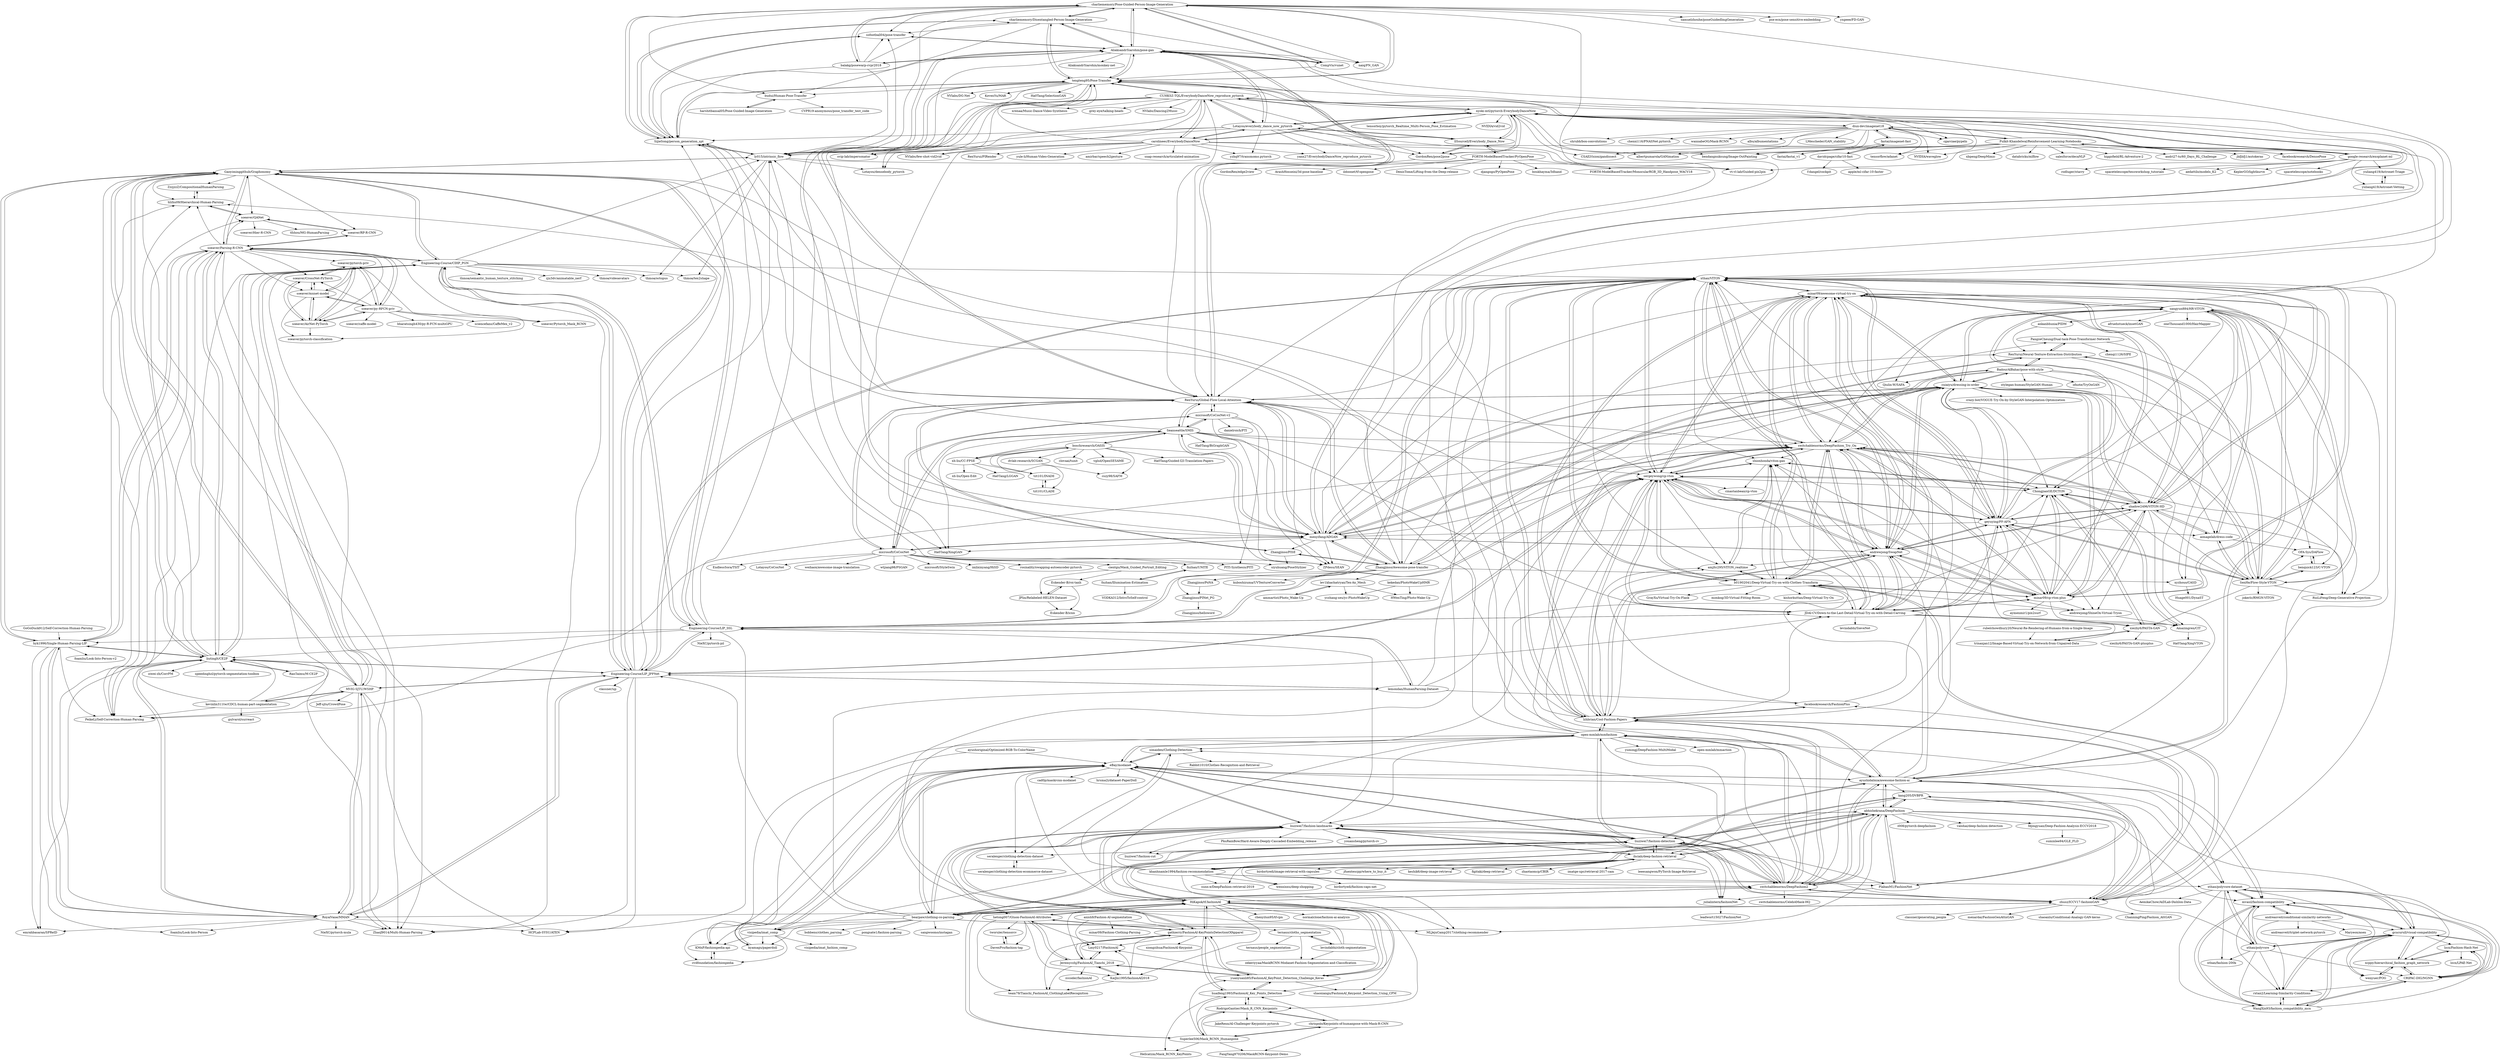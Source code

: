 digraph G {
"charliememory/Pose-Guided-Person-Image-Generation" -> "charliememory/Disentangled-Person-Image-Generation"
"charliememory/Pose-Guided-Person-Image-Generation" -> "AliaksandrSiarohin/pose-gan"
"charliememory/Pose-Guided-Person-Image-Generation" -> "tengteng95/Pose-Transfer"
"charliememory/Pose-Guided-Person-Image-Generation" -> "SijieSong/person_generation_spt"
"charliememory/Pose-Guided-Person-Image-Generation" -> "budui/Human-Pose-Transfer"
"charliememory/Pose-Guided-Person-Image-Generation" -> "balakg/posewarp-cvpr2018"
"charliememory/Pose-Guided-Person-Image-Generation" -> "samuelzhouhe/poseGuidedImgGeneration"
"charliememory/Pose-Guided-Person-Image-Generation" -> "CompVis/vunet"
"charliememory/Pose-Guided-Person-Image-Generation" -> "naiq/PN_GAN" ["e"=1]
"charliememory/Pose-Guided-Person-Image-Generation" -> "ssfootball04/pose-transfer"
"charliememory/Pose-Guided-Person-Image-Generation" -> "ly015/intrinsic_flow"
"charliememory/Pose-Guided-Person-Image-Generation" -> "pse-ecn/pose-sensitive-embedding" ["e"=1]
"charliememory/Pose-Guided-Person-Image-Generation" -> "RenYurui/Global-Flow-Local-Attention"
"charliememory/Pose-Guided-Person-Image-Generation" -> "xthan/VITON"
"charliememory/Pose-Guided-Person-Image-Generation" -> "yxgeee/FD-GAN" ["e"=1]
"boschresearch/OASIS" -> "xh-liu/CC-FPSE"
"boschresearch/OASIS" -> "vglsd/OpenSESAME"
"boschresearch/OASIS" -> "tzt101/INADE"
"boschresearch/OASIS" -> "ZPdesu/SEAN" ["e"=1]
"boschresearch/OASIS" -> "dvlab-research/SCGAN"
"boschresearch/OASIS" -> "tzt101/CLADE"
"boschresearch/OASIS" -> "Seanseattle/SMIS"
"boschresearch/OASIS" -> "Ha0Tang/Guided-I2I-Translation-Papers" ["e"=1]
"boschresearch/OASIS" -> "cszy98/SAFM"
"boschresearch/OASIS" -> "clovaai/tunit" ["e"=1]
"ankanbhunia/PIDM" -> "PangzeCheung/Dual-task-Pose-Transformer-Network"
"ankanbhunia/PIDM" -> "RenYurui/Neural-Texture-Extraction-Distribution"
"Pulkit-Khandelwal/Reinforcement-Learning-Notebooks" -> "bendangnuksung/Image-OutPainting" ["e"=1]
"Pulkit-Khandelwal/Reinforcement-Learning-Notebooks" -> "databricks/mlflow" ["e"=1]
"Pulkit-Khandelwal/Reinforcement-Learning-Notebooks" -> "diux-dev/imagenet18"
"Pulkit-Khandelwal/Reinforcement-Learning-Notebooks" -> "salesforce/decaNLP" ["e"=1]
"Pulkit-Khandelwal/Reinforcement-Learning-Notebooks" -> "google-research/exoplanet-ml"
"Pulkit-Khandelwal/Reinforcement-Learning-Notebooks" -> "nyoki-mtl/pytorch-EverybodyDanceNow"
"Pulkit-Khandelwal/Reinforcement-Learning-Notebooks" -> "facebookresearch/DensePose" ["e"=1]
"Pulkit-Khandelwal/Reinforcement-Learning-Notebooks" -> "higgsfield/RL-Adventure-2" ["e"=1]
"Pulkit-Khandelwal/Reinforcement-Learning-Notebooks" -> "tensorflow/adanet" ["e"=1]
"Pulkit-Khandelwal/Reinforcement-Learning-Notebooks" -> "CSAILVision/gandissect" ["e"=1]
"Pulkit-Khandelwal/Reinforcement-Learning-Notebooks" -> "albertpumarola/GANimation" ["e"=1]
"Pulkit-Khandelwal/Reinforcement-Learning-Notebooks" -> "andri27-ts/60_Days_RL_Challenge" ["e"=1]
"Pulkit-Khandelwal/Reinforcement-Learning-Notebooks" -> "NVIDIA/waveglow" ["e"=1]
"Pulkit-Khandelwal/Reinforcement-Learning-Notebooks" -> "jhfjhfj1/autokeras" ["e"=1]
"Pulkit-Khandelwal/Reinforcement-Learning-Notebooks" -> "xbpeng/DeepMimic" ["e"=1]
"minar09/awesome-virtual-try-on" -> "switchablenorms/DeepFashion_Try_On"
"minar09/awesome-virtual-try-on" -> "geyuying/PF-AFN"
"minar09/awesome-virtual-try-on" -> "shadow2496/VITON-HD"
"minar09/awesome-virtual-try-on" -> "minar09/cp-vton-plus"
"minar09/awesome-virtual-try-on" -> "cuiaiyu/dressing-in-order"
"minar09/awesome-virtual-try-on" -> "sergeywong/cp-vton"
"minar09/awesome-virtual-try-on" -> "xthan/VITON"
"minar09/awesome-virtual-try-on" -> "andrewjong/SwapNet"
"minar09/awesome-virtual-try-on" -> "JDAI-CV/Down-to-the-Last-Detail-Virtual-Try-on-with-Detail-Carving"
"minar09/awesome-virtual-try-on" -> "SenHe/Flow-Style-VTON"
"minar09/awesome-virtual-try-on" -> "lzhbrian/Cool-Fashion-Papers"
"minar09/awesome-virtual-try-on" -> "ayushidalmia/awesome-fashion-ai"
"minar09/awesome-virtual-try-on" -> "b01902041/Deep-Virtual-Try-on-with-Clothes-Transform"
"minar09/awesome-virtual-try-on" -> "menyifang/ADGAN"
"minar09/awesome-virtual-try-on" -> "sangyun884/HR-VITON"
"KMnP/fashionpedia-api" -> "cvdfoundation/fashionpedia"
"CompVis/vunet" -> "charliememory/Pose-Guided-Person-Image-Generation"
"CompVis/vunet" -> "charliememory/Disentangled-Person-Image-Generation"
"CompVis/vunet" -> "AliaksandrSiarohin/pose-gan"
"CompVis/vunet" -> "tengteng95/Pose-Transfer"
"liuziwei7/fashion-landmarks" -> "liuziwei7/fashion-detection"
"liuziwei7/fashion-landmarks" -> "hetong007/Gluon-FashionAI-Attributes"
"liuziwei7/fashion-landmarks" -> "gathierry/FashionAI-KeyPointsDetectionOfApparel"
"liuziwei7/fashion-landmarks" -> "abhishekrana/DeepFashion"
"liuziwei7/fashion-landmarks" -> "ihciah/deep-fashion-retrieval"
"liuziwei7/fashion-landmarks" -> "eBay/modanet"
"liuziwei7/fashion-landmarks" -> "PkuRainBow/Hard-Aware-Deeply-Cascaded-Embedding_release" ["e"=1]
"liuziwei7/fashion-landmarks" -> "youansheng/pytorch-cv" ["e"=1]
"liuziwei7/fashion-landmarks" -> "julialintern/fashionNet"
"liuziwei7/fashion-landmarks" -> "HiKapok/tf.fashionAI"
"liuziwei7/fashion-landmarks" -> "switchablenorms/DeepFashion2"
"liuziwei7/fashion-landmarks" -> "liuziwei7/fashion-cut"
"liuziwei7/fashion-landmarks" -> "yuanyuanli85/FashionAI_KeyPoint_Detection_Challenge_Keras"
"liuziwei7/fashion-landmarks" -> "bearpaw/clothing-co-parsing"
"liuziwei7/fashion-landmarks" -> "Engineering-Course/LIP_SSL"
"CUHKSZ-TQL/EverybodyDanceNow_reproduce_pytorch" -> "Lotayou/everybody_dance_now_pytorch"
"CUHKSZ-TQL/EverybodyDanceNow_reproduce_pytorch" -> "nyoki-mtl/pytorch-EverybodyDanceNow"
"CUHKSZ-TQL/EverybodyDanceNow_reproduce_pytorch" -> "tengteng95/Pose-Transfer"
"CUHKSZ-TQL/EverybodyDanceNow_reproduce_pytorch" -> "carolineec/EverybodyDanceNow"
"CUHKSZ-TQL/EverybodyDanceNow_reproduce_pytorch" -> "llSourcell/Everybody_Dance_Now"
"CUHKSZ-TQL/EverybodyDanceNow_reproduce_pytorch" -> "xrenaa/Music-Dance-Video-Synthesis" ["e"=1]
"CUHKSZ-TQL/EverybodyDanceNow_reproduce_pytorch" -> "svip-lab/impersonator" ["e"=1]
"CUHKSZ-TQL/EverybodyDanceNow_reproduce_pytorch" -> "NVlabs/few-shot-vid2vid" ["e"=1]
"CUHKSZ-TQL/EverybodyDanceNow_reproduce_pytorch" -> "GordonRen/pose2pose"
"CUHKSZ-TQL/EverybodyDanceNow_reproduce_pytorch" -> "grey-eye/talking-heads" ["e"=1]
"CUHKSZ-TQL/EverybodyDanceNow_reproduce_pytorch" -> "ly015/intrinsic_flow"
"CUHKSZ-TQL/EverybodyDanceNow_reproduce_pytorch" -> "RenYurui/Global-Flow-Local-Attention"
"CUHKSZ-TQL/EverybodyDanceNow_reproduce_pytorch" -> "menyifang/ADGAN"
"CUHKSZ-TQL/EverybodyDanceNow_reproduce_pytorch" -> "Lotayou/densebody_pytorch" ["e"=1]
"CUHKSZ-TQL/EverybodyDanceNow_reproduce_pytorch" -> "NVlabs/Dancing2Music" ["e"=1]
"Zhangjinso/Awesome-pose-transfer" -> "Zhangjinso/PISE"
"Zhangjinso/Awesome-pose-transfer" -> "RenYurui/Neural-Texture-Extraction-Distribution"
"Zhangjinso/Awesome-pose-transfer" -> "xyzhouo/CASD"
"Zhangjinso/Awesome-pose-transfer" -> "PangzeCheung/Dual-task-Pose-Transformer-Network"
"Zhangjinso/Awesome-pose-transfer" -> "Zhangjinso/PoNA"
"Zhangjinso/Awesome-pose-transfer" -> "menyifang/ADGAN"
"Zhangjinso/Awesome-pose-transfer" -> "kuboshizuma/UVTextureConverter" ["e"=1]
"Zhangjinso/Awesome-pose-transfer" -> "Zhangjinso/PINet_PG"
"Zhangjinso/Awesome-pose-transfer" -> "RenYurui/Global-Flow-Local-Attention"
"Zhangjinso/Awesome-pose-transfer" -> "lev1khachatryan/Tex-An_Mesh"
"carolineec/EverybodyDanceNow" -> "Lotayou/everybody_dance_now_pytorch"
"carolineec/EverybodyDanceNow" -> "yzhq97/transmomo.pytorch" ["e"=1]
"carolineec/EverybodyDanceNow" -> "yanx27/EverybodyDanceNow_reproduce_pytorch"
"carolineec/EverybodyDanceNow" -> "CUHKSZ-TQL/EverybodyDanceNow_reproduce_pytorch"
"carolineec/EverybodyDanceNow" -> "Zhangjinso/Awesome-pose-transfer"
"carolineec/EverybodyDanceNow" -> "nyoki-mtl/pytorch-EverybodyDanceNow"
"carolineec/EverybodyDanceNow" -> "snap-research/articulated-animation" ["e"=1]
"carolineec/EverybodyDanceNow" -> "svip-lab/impersonator" ["e"=1]
"carolineec/EverybodyDanceNow" -> "RenYurui/PIRender" ["e"=1]
"carolineec/EverybodyDanceNow" -> "menyifang/ADGAN"
"carolineec/EverybodyDanceNow" -> "NVlabs/few-shot-vid2vid" ["e"=1]
"carolineec/EverybodyDanceNow" -> "tengteng95/Pose-Transfer"
"carolineec/EverybodyDanceNow" -> "Qiulin-W/SAFA" ["e"=1]
"carolineec/EverybodyDanceNow" -> "yule-li/Human-Video-Generation" ["e"=1]
"carolineec/EverybodyDanceNow" -> "amirbar/speech2gesture" ["e"=1]
"menyifang/ADGAN" -> "RenYurui/Global-Flow-Local-Attention"
"menyifang/ADGAN" -> "tengteng95/Pose-Transfer"
"menyifang/ADGAN" -> "switchablenorms/DeepFashion_Try_On"
"menyifang/ADGAN" -> "Zhangjinso/Awesome-pose-transfer"
"menyifang/ADGAN" -> "microsoft/CoCosNet"
"menyifang/ADGAN" -> "Seanseattle/SMIS"
"menyifang/ADGAN" -> "andrewjong/SwapNet"
"menyifang/ADGAN" -> "cuiaiyu/dressing-in-order"
"menyifang/ADGAN" -> "ZPdesu/SEAN" ["e"=1]
"menyifang/ADGAN" -> "sergeywong/cp-vton"
"menyifang/ADGAN" -> "Zhangjinso/PISE"
"menyifang/ADGAN" -> "BadourAlBahar/pose-with-style"
"menyifang/ADGAN" -> "xthan/VITON"
"menyifang/ADGAN" -> "Ha0Tang/XingGAN" ["e"=1]
"menyifang/ADGAN" -> "RenYurui/Neural-Texture-Extraction-Distribution"
"tengteng95/Pose-Transfer" -> "RenYurui/Global-Flow-Local-Attention"
"tengteng95/Pose-Transfer" -> "charliememory/Pose-Guided-Person-Image-Generation"
"tengteng95/Pose-Transfer" -> "menyifang/ADGAN"
"tengteng95/Pose-Transfer" -> "ly015/intrinsic_flow"
"tengteng95/Pose-Transfer" -> "AliaksandrSiarohin/pose-gan"
"tengteng95/Pose-Transfer" -> "SijieSong/person_generation_spt"
"tengteng95/Pose-Transfer" -> "charliememory/Disentangled-Person-Image-Generation"
"tengteng95/Pose-Transfer" -> "budui/Human-Pose-Transfer"
"tengteng95/Pose-Transfer" -> "Ha0Tang/XingGAN" ["e"=1]
"tengteng95/Pose-Transfer" -> "svip-lab/impersonator" ["e"=1]
"tengteng95/Pose-Transfer" -> "CUHKSZ-TQL/EverybodyDanceNow_reproduce_pytorch"
"tengteng95/Pose-Transfer" -> "NVlabs/DG-Net" ["e"=1]
"tengteng95/Pose-Transfer" -> "KovenYu/MAR" ["e"=1]
"tengteng95/Pose-Transfer" -> "Ha0Tang/SelectionGAN" ["e"=1]
"tengteng95/Pose-Transfer" -> "Zhangjinso/Awesome-pose-transfer"
"xh-liu/CC-FPSE" -> "tzt101/INADE"
"xh-liu/CC-FPSE" -> "Ha0Tang/LGGAN" ["e"=1]
"xh-liu/CC-FPSE" -> "xh-liu/Open-Edit"
"xh-liu/CC-FPSE" -> "boschresearch/OASIS"
"Engineering-Course/LIP_SSL" -> "Engineering-Course/LIP_JPPNet"
"Engineering-Course/LIP_SSL" -> "sergeywong/cp-vton"
"Engineering-Course/LIP_SSL" -> "xthan/VITON"
"Engineering-Course/LIP_SSL" -> "lemondan/HumanParsing-Dataset"
"Engineering-Course/LIP_SSL" -> "Engineering-Course/CIHP_PGN"
"Engineering-Course/LIP_SSL" -> "Gaoyiminggithub/Graphonomy"
"Engineering-Course/LIP_SSL" -> "SijieSong/person_generation_spt"
"Engineering-Course/LIP_SSL" -> "JDAI-CV/Down-to-the-Last-Detail-Virtual-Try-on-with-Detail-Carving"
"Engineering-Course/LIP_SSL" -> "liutinglt/CE2P"
"Engineering-Course/LIP_SSL" -> "HCPLab-SYSU/ATEN"
"Engineering-Course/LIP_SSL" -> "hyk1996/Single-Human-Parsing-LIP"
"Engineering-Course/LIP_SSL" -> "NieXC/pytorch-pil" ["e"=1]
"Engineering-Course/LIP_SSL" -> "ly015/intrinsic_flow"
"rubelchowdhury20/Neural-Re-Rendering-of-Humans-from-a-Single-Image" -> "trinanjan12/Image-Based-Virtual-Try-on-Network-from-Unpaired-Data"
"chrispolo/Keypoints-of-humanpose-with-Mask-R-CNN" -> "FangYang970206/MaskRCNN-Keypoint-Demo"
"chrispolo/Keypoints-of-humanpose-with-Mask-R-CNN" -> "Superlee506/Mask_RCNN_Humanpose"
"chrispolo/Keypoints-of-humanpose-with-Mask-R-CNN" -> "RodrigoGantier/Mask_R_CNN_Keypoints"
"chrispolo/Keypoints-of-humanpose-with-Mask-R-CNN" -> "huaifeng1993/FashionAI_Key_Points_Detection"
"soeaver/QANet" -> "soeaver/RP-R-CNN"
"soeaver/QANet" -> "hlzhu09/Hierarchical-Human-Parsing"
"soeaver/QANet" -> "tfzhou/MG-HumanParsing"
"soeaver/QANet" -> "soeaver/Hier-R-CNN"
"soeaver/pytorch-priv" -> "soeaver/CrossNet-PyTorch"
"soeaver/pytorch-priv" -> "soeaver/AirNet-PyTorch"
"soeaver/pytorch-priv" -> "soeaver/mxnet-model"
"soeaver/pytorch-priv" -> "soeaver/pytorch-classification"
"soeaver/pytorch-priv" -> "soeaver/py-RFCN-priv"
"HiKapok/tf.fashionAI" -> "gathierry/FashionAI-KeyPointsDetectionOfApparel"
"HiKapok/tf.fashionAI" -> "yuanyuanli85/FashionAI_KeyPoint_Detection_Challenge_Keras"
"HiKapok/tf.fashionAI" -> "liuziwei7/fashion-detection"
"HiKapok/tf.fashionAI" -> "hetong007/Gluon-FashionAI-Attributes"
"HiKapok/tf.fashionAI" -> "huaifeng1993/FashionAI_Key_Points_Detection"
"HiKapok/tf.fashionAI" -> "chenyilun95/tf-cpn" ["e"=1]
"HiKapok/tf.fashionAI" -> "Jeremyczhj/FashionAI_Tianchi_2018"
"HiKapok/tf.fashionAI" -> "KaiJin1995/fashionAI2018"
"HiKapok/tf.fashionAI" -> "switchablenorms/DeepFashion2"
"HiKapok/tf.fashionAI" -> "liuziwei7/fashion-landmarks"
"HiKapok/tf.fashionAI" -> "RodrigoGantier/Mask_R_CNN_Keypoints"
"HiKapok/tf.fashionAI" -> "normalclone/fashion-ai-analysis"
"HiKapok/tf.fashionAI" -> "Superlee506/Mask_RCNN_Humanpose"
"HiKapok/tf.fashionAI" -> "eBay/modanet"
"HiKapok/tf.fashionAI" -> "shaoniangu/FashionAI_Keypoint_Detection_Using_CPM"
"bearpaw/clothing-co-parsing" -> "bobbens/clothes_parsing"
"bearpaw/clothing-co-parsing" -> "eBay/modanet"
"bearpaw/clothing-co-parsing" -> "kyamagu/paperdoll"
"bearpaw/clothing-co-parsing" -> "lemondan/HumanParsing-Dataset"
"bearpaw/clothing-co-parsing" -> "liuziwei7/fashion-landmarks"
"bearpaw/clothing-co-parsing" -> "liuziwei7/fashion-detection"
"bearpaw/clothing-co-parsing" -> "MLJejuCamp2017/clothing-recommender"
"bearpaw/clothing-co-parsing" -> "Engineering-Course/LIP_JPPNet"
"bearpaw/clothing-co-parsing" -> "pongsate1/fashion-parsing"
"bearpaw/clothing-co-parsing" -> "zhusz/ICCV17-fashionGAN"
"bearpaw/clothing-co-parsing" -> "sangwoomo/instagan" ["e"=1]
"bearpaw/clothing-co-parsing" -> "switchablenorms/DeepFashion2"
"bearpaw/clothing-co-parsing" -> "ternaus/cloths_segmentation"
"bearpaw/clothing-co-parsing" -> "KMnP/fashionpedia-api"
"bearpaw/clothing-co-parsing" -> "visipedia/imat_comp"
"levindabhi/cloth-segmentation" -> "ternaus/cloths_segmentation"
"levindabhi/cloth-segmentation" -> "zekeriyyaa/MaskRCNN-Modanet-Fashion-Segmentation-and-Classification"
"levindabhi/cloth-segmentation" -> "shadow2496/VITON-HD"
"levindabhi/cloth-segmentation" -> "cuiaiyu/dressing-in-order"
"ayushidalmia/awesome-fashion-ai" -> "lzhbrian/Cool-Fashion-Papers"
"ayushidalmia/awesome-fashion-ai" -> "switchablenorms/DeepFashion2"
"ayushidalmia/awesome-fashion-ai" -> "open-mmlab/mmfashion"
"ayushidalmia/awesome-fashion-ai" -> "minar09/awesome-virtual-try-on"
"ayushidalmia/awesome-fashion-ai" -> "eBay/modanet"
"ayushidalmia/awesome-fashion-ai" -> "xthan/polyvore-dataset"
"ayushidalmia/awesome-fashion-ai" -> "liuziwei7/fashion-detection"
"ayushidalmia/awesome-fashion-ai" -> "sergeywong/cp-vton"
"ayushidalmia/awesome-fashion-ai" -> "zhusz/ICCV17-fashionGAN"
"ayushidalmia/awesome-fashion-ai" -> "switchablenorms/DeepFashion_Try_On"
"ayushidalmia/awesome-fashion-ai" -> "abhishekrana/DeepFashion"
"ayushidalmia/awesome-fashion-ai" -> "xthan/VITON"
"ayushidalmia/awesome-fashion-ai" -> "mvasil/fashion-compatibility"
"ayushidalmia/awesome-fashion-ai" -> "andrewjong/SwapNet"
"ayushidalmia/awesome-fashion-ai" -> "kang205/DVBPR"
"lzhbrian/Cool-Fashion-Papers" -> "ayushidalmia/awesome-fashion-ai"
"lzhbrian/Cool-Fashion-Papers" -> "sergeywong/cp-vton"
"lzhbrian/Cool-Fashion-Papers" -> "xthan/VITON"
"lzhbrian/Cool-Fashion-Papers" -> "open-mmlab/mmfashion"
"lzhbrian/Cool-Fashion-Papers" -> "switchablenorms/DeepFashion_Try_On"
"lzhbrian/Cool-Fashion-Papers" -> "andrewjong/SwapNet"
"lzhbrian/Cool-Fashion-Papers" -> "switchablenorms/DeepFashion2"
"lzhbrian/Cool-Fashion-Papers" -> "zhusz/ICCV17-fashionGAN"
"lzhbrian/Cool-Fashion-Papers" -> "minar09/awesome-virtual-try-on"
"lzhbrian/Cool-Fashion-Papers" -> "facebookresearch/FashionPlus"
"lzhbrian/Cool-Fashion-Papers" -> "JDAI-CV/Down-to-the-Last-Detail-Virtual-Try-on-with-Detail-Carving"
"lzhbrian/Cool-Fashion-Papers" -> "RenYurui/Global-Flow-Local-Attention"
"lzhbrian/Cool-Fashion-Papers" -> "amjltc295/VITON_realtime"
"lzhbrian/Cool-Fashion-Papers" -> "geyuying/PF-AFN"
"lzhbrian/Cool-Fashion-Papers" -> "tengteng95/Pose-Transfer"
"microsoft/CoCosNet" -> "microsoft/CoCosNet-v2"
"microsoft/CoCosNet" -> "ZPdesu/SEAN" ["e"=1]
"microsoft/CoCosNet" -> "menyifang/ADGAN"
"microsoft/CoCosNet" -> "RenYurui/Global-Flow-Local-Attention"
"microsoft/CoCosNet" -> "PITI-Synthesis/PITI" ["e"=1]
"microsoft/CoCosNet" -> "Lotayou/CoCosNet"
"microsoft/CoCosNet" -> "weihaox/awesome-image-translation" ["e"=1]
"microsoft/CoCosNet" -> "wtjiang98/PSGAN" ["e"=1]
"microsoft/CoCosNet" -> "microsoft/StyleSwin" ["e"=1]
"microsoft/CoCosNet" -> "imlixinyang/HiSD" ["e"=1]
"microsoft/CoCosNet" -> "rosinality/swapping-autoencoder-pytorch" ["e"=1]
"microsoft/CoCosNet" -> "EndlessSora/TSIT" ["e"=1]
"microsoft/CoCosNet" -> "fnzhan/UNITE"
"microsoft/CoCosNet" -> "Seanseattle/SMIS"
"microsoft/CoCosNet" -> "cientgu/Mask_Guided_Portrait_Editing"
"fnzhan/Illumination-Estimation" -> "fnzhan/UNITE"
"fnzhan/Illumination-Estimation" -> "VODKA312/IntroToSelf-control" ["e"=1]
"fnzhan/UNITE" -> "fnzhan/Illumination-Estimation"
"khanhnamle1994/fashion-recommendation" -> "wenxinxu/deep-shopping"
"khanhnamle1994/fashion-recommendation" -> "ihciah/deep-fashion-retrieval"
"khanhnamle1994/fashion-recommendation" -> "PlabanM1/FashionNet"
"khanhnamle1994/fashion-recommendation" -> "kang205/DVBPR"
"khanhnamle1994/fashion-recommendation" -> "MLJejuCamp2017/clothing-recommender"
"khanhnamle1994/fashion-recommendation" -> "abhishekrana/DeepFashion"
"khanhnamle1994/fashion-recommendation" -> "simaiden/Clothing-Detection"
"khanhnamle1994/fashion-recommendation" -> "xthan/polyvore-dataset"
"khanhnamle1994/fashion-recommendation" -> "open-mmlab/mmfashion"
"khanhnamle1994/fashion-recommendation" -> "sunn-e/DeepFashion-retrieval-2019"
"khanhnamle1994/fashion-recommendation" -> "switchablenorms/DeepFashion2"
"liuziwei7/fashion-detection" -> "liuziwei7/fashion-landmarks"
"liuziwei7/fashion-detection" -> "HiKapok/tf.fashionAI"
"liuziwei7/fashion-detection" -> "abhishekrana/DeepFashion"
"liuziwei7/fashion-detection" -> "eBay/modanet"
"liuziwei7/fashion-detection" -> "switchablenorms/DeepFashion2"
"liuziwei7/fashion-detection" -> "zhusz/ICCV17-fashionGAN"
"liuziwei7/fashion-detection" -> "open-mmlab/mmfashion"
"liuziwei7/fashion-detection" -> "seralexger/clothing-detection-dataset"
"liuziwei7/fashion-detection" -> "ihciah/deep-fashion-retrieval"
"liuziwei7/fashion-detection" -> "ayushidalmia/awesome-fashion-ai"
"liuziwei7/fashion-detection" -> "PlabanM1/FashionNet"
"liuziwei7/fashion-detection" -> "bearpaw/clothing-co-parsing"
"liuziwei7/fashion-detection" -> "julialintern/fashionNet"
"liuziwei7/fashion-detection" -> "visipedia/imat_comp"
"liuziwei7/fashion-detection" -> "liuziwei7/fashion-cut"
"switchablenorms/DeepFashion_Try_On" -> "sergeywong/cp-vton"
"switchablenorms/DeepFashion_Try_On" -> "minar09/awesome-virtual-try-on"
"switchablenorms/DeepFashion_Try_On" -> "xthan/VITON"
"switchablenorms/DeepFashion_Try_On" -> "minar09/cp-vton-plus"
"switchablenorms/DeepFashion_Try_On" -> "JDAI-CV/Down-to-the-Last-Detail-Virtual-Try-on-with-Detail-Carving"
"switchablenorms/DeepFashion_Try_On" -> "geyuying/PF-AFN"
"switchablenorms/DeepFashion_Try_On" -> "shadow2496/VITON-HD"
"switchablenorms/DeepFashion_Try_On" -> "andrewjong/SwapNet"
"switchablenorms/DeepFashion_Try_On" -> "b01902041/Deep-Virtual-Try-on-with-Clothes-Transform"
"switchablenorms/DeepFashion_Try_On" -> "menyifang/ADGAN"
"switchablenorms/DeepFashion_Try_On" -> "ChongjianGE/DCTON"
"switchablenorms/DeepFashion_Try_On" -> "cuiaiyu/dressing-in-order"
"switchablenorms/DeepFashion_Try_On" -> "PeikeLi/Self-Correction-Human-Parsing" ["e"=1]
"switchablenorms/DeepFashion_Try_On" -> "lzhbrian/Cool-Fashion-Papers"
"switchablenorms/DeepFashion_Try_On" -> "shionhonda/viton-gan"
"ammartist/Photo_Wake-Up" -> "lev1khachatryan/Tex-An_Mesh"
"Lotayou/everybody_dance_now_pytorch" -> "CUHKSZ-TQL/EverybodyDanceNow_reproduce_pytorch"
"Lotayou/everybody_dance_now_pytorch" -> "nyoki-mtl/pytorch-EverybodyDanceNow"
"Lotayou/everybody_dance_now_pytorch" -> "carolineec/EverybodyDanceNow"
"Lotayou/everybody_dance_now_pytorch" -> "llSourcell/Everybody_Dance_Now"
"Lotayou/everybody_dance_now_pytorch" -> "yanx27/EverybodyDanceNow_reproduce_pytorch"
"Lotayou/everybody_dance_now_pytorch" -> "ly015/intrinsic_flow"
"Lotayou/everybody_dance_now_pytorch" -> "vt-vl-lab/Guided-pix2pix" ["e"=1]
"Lotayou/everybody_dance_now_pytorch" -> "AliaksandrSiarohin/pose-gan"
"Lotayou/everybody_dance_now_pytorch" -> "RenYurui/Global-Flow-Local-Attention"
"Lotayou/everybody_dance_now_pytorch" -> "GordonRen/pose2pose"
"Lotayou/everybody_dance_now_pytorch" -> "yzhq97/transmomo.pytorch" ["e"=1]
"Lotayou/everybody_dance_now_pytorch" -> "SijieSong/person_generation_spt"
"Lotayou/everybody_dance_now_pytorch" -> "Lotayou/densebody_pytorch" ["e"=1]
"zhusz/ICCV17-fashionGAN" -> "lzhbrian/Cool-Fashion-Papers"
"zhusz/ICCV17-fashionGAN" -> "xthan/VITON"
"zhusz/ICCV17-fashionGAN" -> "sergeywong/cp-vton"
"zhusz/ICCV17-fashionGAN" -> "classner/generating_people" ["e"=1]
"zhusz/ICCV17-fashionGAN" -> "facebookresearch/FashionPlus"
"zhusz/ICCV17-fashionGAN" -> "liuziwei7/fashion-detection"
"zhusz/ICCV17-fashionGAN" -> "switchablenorms/DeepFashion2"
"zhusz/ICCV17-fashionGAN" -> "menardai/FashionGenAttnGAN"
"zhusz/ICCV17-fashionGAN" -> "shaoanlu/Conditional-Analogy-GAN-keras"
"zhusz/ICCV17-fashionGAN" -> "liuziwei7/fashion-landmarks"
"zhusz/ICCV17-fashionGAN" -> "b01902041/Deep-Virtual-Try-on-with-Clothes-Transform"
"zhusz/ICCV17-fashionGAN" -> "ayushidalmia/awesome-fashion-ai"
"zhusz/ICCV17-fashionGAN" -> "RoyalVane/MMAN"
"zhusz/ICCV17-fashionGAN" -> "ChanningPing/Fashion_AttGAN"
"zhusz/ICCV17-fashionGAN" -> "bearpaw/clothing-co-parsing"
"soeaver/Parsing-R-CNN" -> "soeaver/RP-R-CNN"
"soeaver/Parsing-R-CNN" -> "soeaver/AirNet-PyTorch"
"soeaver/Parsing-R-CNN" -> "soeaver/mxnet-model"
"soeaver/Parsing-R-CNN" -> "soeaver/pytorch-priv"
"soeaver/Parsing-R-CNN" -> "Gaoyiminggithub/Graphonomy"
"soeaver/Parsing-R-CNN" -> "soeaver/py-RFCN-priv"
"soeaver/Parsing-R-CNN" -> "soeaver/CrossNet-PyTorch"
"soeaver/Parsing-R-CNN" -> "liutinglt/CE2P"
"soeaver/Parsing-R-CNN" -> "Engineering-Course/CIHP_PGN"
"soeaver/Parsing-R-CNN" -> "hyk1996/Single-Human-Parsing-LIP"
"soeaver/Parsing-R-CNN" -> "soeaver/QANet"
"soeaver/Parsing-R-CNN" -> "hlzhu09/Hierarchical-Human-Parsing"
"soeaver/Parsing-R-CNN" -> "soeaver/Pytorch_Mask_RCNN" ["e"=1]
"soeaver/Parsing-R-CNN" -> "PeikeLi/Self-Correction-Human-Parsing" ["e"=1]
"soeaver/Parsing-R-CNN" -> "ZhaoJ9014/Multi-Human-Parsing" ["e"=1]
"Engineering-Course/LIP_JPPNet" -> "Engineering-Course/LIP_SSL"
"Engineering-Course/LIP_JPPNet" -> "Engineering-Course/CIHP_PGN"
"Engineering-Course/LIP_JPPNet" -> "Gaoyiminggithub/Graphonomy"
"Engineering-Course/LIP_JPPNet" -> "xthan/VITON"
"Engineering-Course/LIP_JPPNet" -> "sergeywong/cp-vton"
"Engineering-Course/LIP_JPPNet" -> "HCPLab-SYSU/ATEN"
"Engineering-Course/LIP_JPPNet" -> "lemondan/HumanParsing-Dataset"
"Engineering-Course/LIP_JPPNet" -> "SijieSong/person_generation_spt"
"Engineering-Course/LIP_JPPNet" -> "RoyalVane/MMAN"
"Engineering-Course/LIP_JPPNet" -> "liutinglt/CE2P"
"Engineering-Course/LIP_JPPNet" -> "MVIG-SJTU/WSHP"
"Engineering-Course/LIP_JPPNet" -> "JDAI-CV/Down-to-the-Last-Detail-Virtual-Try-on-with-Detail-Carving"
"Engineering-Course/LIP_JPPNet" -> "ly015/intrinsic_flow"
"Engineering-Course/LIP_JPPNet" -> "classner/up" ["e"=1]
"Engineering-Course/LIP_JPPNet" -> "ZhaoJ9014/Multi-Human-Parsing" ["e"=1]
"shadow2496/VITON-HD" -> "sangyun884/HR-VITON"
"shadow2496/VITON-HD" -> "ChongjianGE/DCTON"
"shadow2496/VITON-HD" -> "geyuying/PF-AFN"
"shadow2496/VITON-HD" -> "cuiaiyu/dressing-in-order"
"shadow2496/VITON-HD" -> "minar09/awesome-virtual-try-on"
"shadow2496/VITON-HD" -> "switchablenorms/DeepFashion_Try_On"
"shadow2496/VITON-HD" -> "minar09/cp-vton-plus"
"shadow2496/VITON-HD" -> "aimagelab/dress-code"
"shadow2496/VITON-HD" -> "xthan/VITON"
"shadow2496/VITON-HD" -> "sergeywong/cp-vton"
"shadow2496/VITON-HD" -> "Amazingren/CIT"
"shadow2496/VITON-HD" -> "andrewjong/SwapNet"
"shadow2496/VITON-HD" -> "SenHe/Flow-Style-VTON"
"shadow2496/VITON-HD" -> "andrewjong/ShineOn-Virtual-Tryon"
"shadow2496/VITON-HD" -> "RuiLiFeng/Deep-Generative-Projection"
"switchablenorms/DeepFashion2" -> "open-mmlab/mmfashion"
"switchablenorms/DeepFashion2" -> "ayushidalmia/awesome-fashion-ai"
"switchablenorms/DeepFashion2" -> "eBay/modanet"
"switchablenorms/DeepFashion2" -> "lzhbrian/Cool-Fashion-Papers"
"switchablenorms/DeepFashion2" -> "liuziwei7/fashion-detection"
"switchablenorms/DeepFashion2" -> "abhishekrana/DeepFashion"
"switchablenorms/DeepFashion2" -> "HiKapok/tf.fashionAI"
"switchablenorms/DeepFashion2" -> "liuziwei7/fashion-landmarks"
"switchablenorms/DeepFashion2" -> "switchablenorms/DeepFashion_Try_On"
"switchablenorms/DeepFashion2" -> "zhusz/ICCV17-fashionGAN"
"switchablenorms/DeepFashion2" -> "switchablenorms/CelebAMask-HQ" ["e"=1]
"switchablenorms/DeepFashion2" -> "xthan/VITON"
"switchablenorms/DeepFashion2" -> "sergeywong/cp-vton"
"switchablenorms/DeepFashion2" -> "bearpaw/clothing-co-parsing"
"switchablenorms/DeepFashion2" -> "simaiden/Clothing-Detection"
"budui/Human-Pose-Transfer" -> "harshitbansal05/Pose-Guided-Image-Generation"
"budui/Human-Pose-Transfer" -> "CVPR19-anonymous/pose_transfer_test_code"
"sangyun884/HR-VITON" -> "shadow2496/VITON-HD"
"sangyun884/HR-VITON" -> "SenHe/Flow-Style-VTON"
"sangyun884/HR-VITON" -> "aimagelab/dress-code"
"sangyun884/HR-VITON" -> "cuiaiyu/dressing-in-order"
"sangyun884/HR-VITON" -> "OFA-Sys/DAFlow"
"sangyun884/HR-VITON" -> "geyuying/PF-AFN"
"sangyun884/HR-VITON" -> "benquick123/C-VTON"
"sangyun884/HR-VITON" -> "minar09/awesome-virtual-try-on"
"sangyun884/HR-VITON" -> "ankanbhunia/PIDM"
"sangyun884/HR-VITON" -> "switchablenorms/DeepFashion_Try_On"
"sangyun884/HR-VITON" -> "afruehstueck/insetGAN" ["e"=1]
"sangyun884/HR-VITON" -> "xthan/VITON"
"sangyun884/HR-VITON" -> "ChongjianGE/DCTON"
"sangyun884/HR-VITON" -> "RuiLiFeng/Deep-Generative-Projection"
"sangyun884/HR-VITON" -> "oneThousand1000/HairMapper" ["e"=1]
"davidcpage/cifar10-fast" -> "fastai/imagenet-fast"
"davidcpage/cifar10-fast" -> "apple/ml-cifar-10-faster"
"davidcpage/cifar10-fast" -> "f-dangel/cockpit" ["e"=1]
"ternaus/cloths_segmentation" -> "levindabhi/cloth-segmentation"
"ternaus/cloths_segmentation" -> "ternaus/people_segmentation"
"ternaus/cloths_segmentation" -> "zekeriyyaa/MaskRCNN-Modanet-Fashion-Segmentation-and-Classification"
"cuiaiyu/dressing-in-order" -> "shadow2496/VITON-HD"
"cuiaiyu/dressing-in-order" -> "geyuying/PF-AFN"
"cuiaiyu/dressing-in-order" -> "minar09/awesome-virtual-try-on"
"cuiaiyu/dressing-in-order" -> "sangyun884/HR-VITON"
"cuiaiyu/dressing-in-order" -> "RenYurui/Global-Flow-Local-Attention"
"cuiaiyu/dressing-in-order" -> "BadourAlBahar/pose-with-style"
"cuiaiyu/dressing-in-order" -> "ChongjianGE/DCTON"
"cuiaiyu/dressing-in-order" -> "menyifang/ADGAN"
"cuiaiyu/dressing-in-order" -> "switchablenorms/DeepFashion_Try_On"
"cuiaiyu/dressing-in-order" -> "SenHe/Flow-Style-VTON"
"cuiaiyu/dressing-in-order" -> "minar09/cp-vton-plus"
"cuiaiyu/dressing-in-order" -> "RuiLiFeng/Deep-Generative-Projection"
"cuiaiyu/dressing-in-order" -> "crazy-bot/VOGUE-Try-On-by-StyleGAN-Interpolation-Optimization"
"cuiaiyu/dressing-in-order" -> "xiezhy6/PASTA-GAN"
"cuiaiyu/dressing-in-order" -> "andrewjong/SwapNet"
"geyuying/PF-AFN" -> "shadow2496/VITON-HD"
"geyuying/PF-AFN" -> "minar09/awesome-virtual-try-on"
"geyuying/PF-AFN" -> "switchablenorms/DeepFashion_Try_On"
"geyuying/PF-AFN" -> "cuiaiyu/dressing-in-order"
"geyuying/PF-AFN" -> "ChongjianGE/DCTON"
"geyuying/PF-AFN" -> "minar09/cp-vton-plus"
"geyuying/PF-AFN" -> "SenHe/Flow-Style-VTON"
"geyuying/PF-AFN" -> "sergeywong/cp-vton"
"geyuying/PF-AFN" -> "sangyun884/HR-VITON"
"geyuying/PF-AFN" -> "xthan/VITON"
"geyuying/PF-AFN" -> "JDAI-CV/Down-to-the-Last-Detail-Virtual-Try-on-with-Detail-Carving"
"geyuying/PF-AFN" -> "menyifang/ADGAN"
"geyuying/PF-AFN" -> "aimagelab/dress-code"
"geyuying/PF-AFN" -> "andrewjong/ShineOn-Virtual-Tryon"
"geyuying/PF-AFN" -> "andrewjong/SwapNet"
"ly015/intrinsic_flow" -> "SijieSong/person_generation_spt"
"ly015/intrinsic_flow" -> "tengteng95/Pose-Transfer"
"ly015/intrinsic_flow" -> "AliaksandrSiarohin/pose-gan"
"ly015/intrinsic_flow" -> "thmoa/octopus" ["e"=1]
"ly015/intrinsic_flow" -> "ssfootball04/pose-transfer"
"ly015/intrinsic_flow" -> "Gaoyiminggithub/Graphonomy"
"ly015/intrinsic_flow" -> "Lotayou/densebody_pytorch" ["e"=1]
"ly015/intrinsic_flow" -> "vt-vl-lab/Guided-pix2pix" ["e"=1]
"ly015/intrinsic_flow" -> "thmoa/tex2shape" ["e"=1]
"Jeremyczhj/FashionAI_Tianchi_2018" -> "KaiJin1995/fashionAI2018"
"Jeremyczhj/FashionAI_Tianchi_2018" -> "Lmy0217/FashionAI"
"Jeremyczhj/FashionAI_Tianchi_2018" -> "team79/Tianchi_FashionAI_ClothingLabelRecognition"
"Jeremyczhj/FashionAI_Tianchi_2018" -> "zccoder/fashionAI"
"Jeremyczhj/FashionAI_Tianchi_2018" -> "gathierry/FashionAI-KeyPointsDetectionOfApparel"
"Jeremyczhj/FashionAI_Tianchi_2018" -> "hetong007/Gluon-FashionAI-Attributes"
"Jeremyczhj/FashionAI_Tianchi_2018" -> "yuanyuanli85/FashionAI_KeyPoint_Detection_Challenge_Keras"
"Lmy0217/FashionAI" -> "Jeremyczhj/FashionAI_Tianchi_2018"
"gathierry/FashionAI-KeyPointsDetectionOfApparel" -> "yuanyuanli85/FashionAI_KeyPoint_Detection_Challenge_Keras"
"gathierry/FashionAI-KeyPointsDetectionOfApparel" -> "HiKapok/tf.fashionAI"
"gathierry/FashionAI-KeyPointsDetectionOfApparel" -> "huaifeng1993/FashionAI_Key_Points_Detection"
"gathierry/FashionAI-KeyPointsDetectionOfApparel" -> "xiongzihua/FashionAI-Keypoint"
"gathierry/FashionAI-KeyPointsDetectionOfApparel" -> "Jeremyczhj/FashionAI_Tianchi_2018"
"gathierry/FashionAI-KeyPointsDetectionOfApparel" -> "liuziwei7/fashion-landmarks"
"gathierry/FashionAI-KeyPointsDetectionOfApparel" -> "Lmy0217/FashionAI"
"gathierry/FashionAI-KeyPointsDetectionOfApparel" -> "KaiJin1995/fashionAI2018"
"gathierry/FashionAI-KeyPointsDetectionOfApparel" -> "team79/Tianchi_FashionAI_ClothingLabelRecognition"
"gathierry/FashionAI-KeyPointsDetectionOfApparel" -> "hetong007/Gluon-FashionAI-Attributes"
"hetong007/Gluon-FashionAI-Attributes" -> "Jeremyczhj/FashionAI_Tianchi_2018"
"hetong007/Gluon-FashionAI-Attributes" -> "DavexPro/fashion-tag"
"hetong007/Gluon-FashionAI-Attributes" -> "liuziwei7/fashion-landmarks"
"hetong007/Gluon-FashionAI-Attributes" -> "tworuler/tensorcv"
"hetong007/Gluon-FashionAI-Attributes" -> "Lmy0217/FashionAI"
"hetong007/Gluon-FashionAI-Attributes" -> "KaiJin1995/fashionAI2018"
"hetong007/Gluon-FashionAI-Attributes" -> "gathierry/FashionAI-KeyPointsDetectionOfApparel"
"hetong007/Gluon-FashionAI-Attributes" -> "team79/Tianchi_FashionAI_ClothingLabelRecognition"
"hetong007/Gluon-FashionAI-Attributes" -> "HiKapok/tf.fashionAI"
"open-mmlab/mmfashion" -> "switchablenorms/DeepFashion2"
"open-mmlab/mmfashion" -> "ayushidalmia/awesome-fashion-ai"
"open-mmlab/mmfashion" -> "lzhbrian/Cool-Fashion-Papers"
"open-mmlab/mmfashion" -> "switchablenorms/DeepFashion_Try_On"
"open-mmlab/mmfashion" -> "mvasil/fashion-compatibility"
"open-mmlab/mmfashion" -> "liuziwei7/fashion-detection"
"open-mmlab/mmfashion" -> "eBay/modanet"
"open-mmlab/mmfashion" -> "sergeywong/cp-vton"
"open-mmlab/mmfashion" -> "ihciah/deep-fashion-retrieval"
"open-mmlab/mmfashion" -> "liuziwei7/fashion-landmarks"
"open-mmlab/mmfashion" -> "yumingj/DeepFashion-MultiModal" ["e"=1]
"open-mmlab/mmfashion" -> "simaiden/Clothing-Detection"
"open-mmlab/mmfashion" -> "xthan/VITON"
"open-mmlab/mmfashion" -> "open-mmlab/mmaction" ["e"=1]
"open-mmlab/mmfashion" -> "KMnP/fashionpedia-api"
"Zhangjinso/PINet_PG" -> "Zhangjinso/helloword"
"Zhangjinso/PISE" -> "Zhangjinso/Awesome-pose-transfer"
"Zhangjinso/PISE" -> "RenYurui/Global-Flow-Local-Attention"
"Zhangjinso/PISE" -> "siyuhuang/PoseStylizer"
"Zhangjinso/PoNA" -> "Zhangjinso/PINet_PG"
"fastai/imagenet-fast" -> "diux-dev/imagenet18"
"fastai/imagenet-fast" -> "fastai/fastai_v1" ["e"=1]
"fastai/imagenet-fast" -> "davidcpage/cifar10-fast"
"microsoft/CoCosNet-v2" -> "microsoft/CoCosNet"
"microsoft/CoCosNet-v2" -> "ZPdesu/SEAN" ["e"=1]
"microsoft/CoCosNet-v2" -> "PITI-Synthesis/PITI" ["e"=1]
"microsoft/CoCosNet-v2" -> "danielroich/PTI" ["e"=1]
"microsoft/CoCosNet-v2" -> "menyifang/ADGAN"
"microsoft/CoCosNet-v2" -> "RenYurui/Global-Flow-Local-Attention"
"microsoft/CoCosNet-v2" -> "Seanseattle/SMIS"
"andrewjong/SwapNet" -> "b01902041/Deep-Virtual-Try-on-with-Clothes-Transform"
"andrewjong/SwapNet" -> "sergeywong/cp-vton"
"andrewjong/SwapNet" -> "JDAI-CV/Down-to-the-Last-Detail-Virtual-Try-on-with-Detail-Carving"
"andrewjong/SwapNet" -> "minar09/cp-vton-plus"
"andrewjong/SwapNet" -> "switchablenorms/DeepFashion_Try_On"
"andrewjong/SwapNet" -> "xthan/VITON"
"andrewjong/SwapNet" -> "andrewjong/ShineOn-Virtual-Tryon"
"andrewjong/SwapNet" -> "amjltc295/VITON_realtime"
"andrewjong/SwapNet" -> "menyifang/ADGAN"
"andrewjong/SwapNet" -> "minar09/awesome-virtual-try-on"
"andrewjong/SwapNet" -> "lzhbrian/Cool-Fashion-Papers"
"andrewjong/SwapNet" -> "cuiaiyu/dressing-in-order"
"andrewjong/SwapNet" -> "shadow2496/VITON-HD"
"andrewjong/SwapNet" -> "shionhonda/viton-gan"
"andrewjong/SwapNet" -> "geyuying/PF-AFN"
"Eskender-B/roi-tanh" -> "JPlin/Relabeled-HELEN-Dataset"
"Eskender-B/roi-tanh" -> "Eskender-B/icnn"
"anish9/Fashion-AI-segmentation" -> "gathierry/FashionAI-KeyPointsDetectionOfApparel"
"anish9/Fashion-AI-segmentation" -> "Lmy0217/FashionAI"
"anish9/Fashion-AI-segmentation" -> "minar09/Fashion-Clothing-Parsing"
"shionhonda/viton-gan" -> "sergeywong/cp-vton"
"shionhonda/viton-gan" -> "amjltc295/VITON_realtime"
"shionhonda/viton-gan" -> "ChongjianGE/DCTON"
"shionhonda/viton-gan" -> "cinastanbean/cp-vton"
"MVIG-SJTU/WSHP" -> "RoyalVane/MMAN"
"MVIG-SJTU/WSHP" -> "kevinlin311tw/CDCL-human-part-segmentation"
"MVIG-SJTU/WSHP" -> "ZhaoJ9014/Multi-Human-Parsing" ["e"=1]
"MVIG-SJTU/WSHP" -> "Gaoyiminggithub/Graphonomy"
"MVIG-SJTU/WSHP" -> "Engineering-Course/CIHP_PGN"
"MVIG-SJTU/WSHP" -> "Engineering-Course/LIP_JPPNet"
"MVIG-SJTU/WSHP" -> "soeaver/Parsing-R-CNN"
"MVIG-SJTU/WSHP" -> "PeikeLi/Self-Correction-Human-Parsing" ["e"=1]
"MVIG-SJTU/WSHP" -> "liutinglt/CE2P"
"MVIG-SJTU/WSHP" -> "HCPLab-SYSU/ATEN"
"MVIG-SJTU/WSHP" -> "Jeff-sjtu/CrowdPose" ["e"=1]
"nyoki-mtl/pytorch-EverybodyDanceNow" -> "llSourcell/Everybody_Dance_Now"
"nyoki-mtl/pytorch-EverybodyDanceNow" -> "diux-dev/imagenet18"
"nyoki-mtl/pytorch-EverybodyDanceNow" -> "CUHKSZ-TQL/EverybodyDanceNow_reproduce_pytorch"
"nyoki-mtl/pytorch-EverybodyDanceNow" -> "Lotayou/everybody_dance_now_pytorch"
"nyoki-mtl/pytorch-EverybodyDanceNow" -> "CSAILVision/gandissect" ["e"=1]
"nyoki-mtl/pytorch-EverybodyDanceNow" -> "albertpumarola/GANimation" ["e"=1]
"nyoki-mtl/pytorch-EverybodyDanceNow" -> "tensorboy/pytorch_Realtime_Multi-Person_Pose_Estimation" ["e"=1]
"nyoki-mtl/pytorch-EverybodyDanceNow" -> "bendangnuksung/Image-OutPainting" ["e"=1]
"nyoki-mtl/pytorch-EverybodyDanceNow" -> "carolineec/EverybodyDanceNow"
"nyoki-mtl/pytorch-EverybodyDanceNow" -> "GordonRen/pose2pose"
"nyoki-mtl/pytorch-EverybodyDanceNow" -> "tengteng95/Pose-Transfer"
"nyoki-mtl/pytorch-EverybodyDanceNow" -> "cgarciae/pypeln" ["e"=1]
"nyoki-mtl/pytorch-EverybodyDanceNow" -> "facebookresearch/DensePose" ["e"=1]
"nyoki-mtl/pytorch-EverybodyDanceNow" -> "google-research/exoplanet-ml"
"nyoki-mtl/pytorch-EverybodyDanceNow" -> "NVIDIA/vid2vid" ["e"=1]
"RenYurui/Global-Flow-Local-Attention" -> "menyifang/ADGAN"
"RenYurui/Global-Flow-Local-Attention" -> "tengteng95/Pose-Transfer"
"RenYurui/Global-Flow-Local-Attention" -> "Zhangjinso/PISE"
"RenYurui/Global-Flow-Local-Attention" -> "cuiaiyu/dressing-in-order"
"RenYurui/Global-Flow-Local-Attention" -> "Zhangjinso/Awesome-pose-transfer"
"RenYurui/Global-Flow-Local-Attention" -> "Ha0Tang/XingGAN" ["e"=1]
"RenYurui/Global-Flow-Local-Attention" -> "microsoft/CoCosNet"
"RenYurui/Global-Flow-Local-Attention" -> "ly015/intrinsic_flow"
"RenYurui/Global-Flow-Local-Attention" -> "SijieSong/person_generation_spt"
"RenYurui/Global-Flow-Local-Attention" -> "ZPdesu/SEAN" ["e"=1]
"RenYurui/Global-Flow-Local-Attention" -> "AliaksandrSiarohin/pose-gan"
"RenYurui/Global-Flow-Local-Attention" -> "switchablenorms/DeepFashion_Try_On"
"RenYurui/Global-Flow-Local-Attention" -> "Seanseattle/SMIS"
"RenYurui/Global-Flow-Local-Attention" -> "xthan/VITON"
"RenYurui/Global-Flow-Local-Attention" -> "microsoft/CoCosNet-v2"
"sergeywong/cp-vton" -> "xthan/VITON"
"sergeywong/cp-vton" -> "switchablenorms/DeepFashion_Try_On"
"sergeywong/cp-vton" -> "minar09/cp-vton-plus"
"sergeywong/cp-vton" -> "JDAI-CV/Down-to-the-Last-Detail-Virtual-Try-on-with-Detail-Carving"
"sergeywong/cp-vton" -> "shionhonda/viton-gan"
"sergeywong/cp-vton" -> "andrewjong/SwapNet"
"sergeywong/cp-vton" -> "lzhbrian/Cool-Fashion-Papers"
"sergeywong/cp-vton" -> "cinastanbean/cp-vton"
"sergeywong/cp-vton" -> "minar09/awesome-virtual-try-on"
"sergeywong/cp-vton" -> "b01902041/Deep-Virtual-Try-on-with-Clothes-Transform"
"sergeywong/cp-vton" -> "geyuying/PF-AFN"
"sergeywong/cp-vton" -> "Engineering-Course/LIP_SSL"
"sergeywong/cp-vton" -> "amjltc295/VITON_realtime"
"sergeywong/cp-vton" -> "Engineering-Course/LIP_JPPNet"
"sergeywong/cp-vton" -> "ChongjianGE/DCTON"
"AliaksandrSiarohin/pose-gan" -> "charliememory/Pose-Guided-Person-Image-Generation"
"AliaksandrSiarohin/pose-gan" -> "ssfootball04/pose-transfer"
"AliaksandrSiarohin/pose-gan" -> "tengteng95/Pose-Transfer"
"AliaksandrSiarohin/pose-gan" -> "ly015/intrinsic_flow"
"AliaksandrSiarohin/pose-gan" -> "charliememory/Disentangled-Person-Image-Generation"
"AliaksandrSiarohin/pose-gan" -> "SijieSong/person_generation_spt"
"AliaksandrSiarohin/pose-gan" -> "RenYurui/Global-Flow-Local-Attention"
"AliaksandrSiarohin/pose-gan" -> "balakg/posewarp-cvpr2018"
"AliaksandrSiarohin/pose-gan" -> "CompVis/vunet"
"AliaksandrSiarohin/pose-gan" -> "menyifang/ADGAN"
"AliaksandrSiarohin/pose-gan" -> "AliaksandrSiarohin/monkey-net" ["e"=1]
"AliaksandrSiarohin/pose-gan" -> "Lotayou/everybody_dance_now_pytorch"
"AliaksandrSiarohin/pose-gan" -> "vt-vl-lab/Guided-pix2pix" ["e"=1]
"AliaksandrSiarohin/pose-gan" -> "xthan/VITON"
"AliaksandrSiarohin/pose-gan" -> "naiq/PN_GAN" ["e"=1]
"ihciah/deep-fashion-retrieval" -> "imatge-upc/retrieval-2017-cam" ["e"=1]
"ihciah/deep-fashion-retrieval" -> "wenxinxu/deep-shopping"
"ihciah/deep-fashion-retrieval" -> "sunn-e/DeepFashion-retrieval-2019"
"ihciah/deep-fashion-retrieval" -> "figitaki/deep-retrieval" ["e"=1]
"ihciah/deep-fashion-retrieval" -> "khanhnamle1994/fashion-recommendation"
"ihciah/deep-fashion-retrieval" -> "liuziwei7/fashion-landmarks"
"ihciah/deep-fashion-retrieval" -> "zhaotaomcp/CBIR" ["e"=1]
"ihciah/deep-fashion-retrieval" -> "birdortyedi/image-retrieval-with-capsules"
"ihciah/deep-fashion-retrieval" -> "leeesangwon/PyTorch-Image-Retrieval" ["e"=1]
"ihciah/deep-fashion-retrieval" -> "jfuentescpp/where_to_buy_it"
"ihciah/deep-fashion-retrieval" -> "abhishekrana/DeepFashion"
"ihciah/deep-fashion-retrieval" -> "julialintern/fashionNet"
"ihciah/deep-fashion-retrieval" -> "liuziwei7/fashion-detection"
"ihciah/deep-fashion-retrieval" -> "keshik6/deep-image-retrieval"
"charliememory/Disentangled-Person-Image-Generation" -> "charliememory/Pose-Guided-Person-Image-Generation"
"charliememory/Disentangled-Person-Image-Generation" -> "SijieSong/person_generation_spt"
"charliememory/Disentangled-Person-Image-Generation" -> "AliaksandrSiarohin/pose-gan"
"charliememory/Disentangled-Person-Image-Generation" -> "ssfootball04/pose-transfer"
"charliememory/Disentangled-Person-Image-Generation" -> "tengteng95/Pose-Transfer"
"charliememory/Disentangled-Person-Image-Generation" -> "budui/Human-Pose-Transfer"
"amjltc295/VITON_realtime" -> "shionhonda/viton-gan"
"amjltc295/VITON_realtime" -> "b01902041/Deep-Virtual-Try-on-with-Clothes-Transform"
"b01902041/Deep-Virtual-Try-on-with-Clothes-Transform" -> "andrewjong/SwapNet"
"b01902041/Deep-Virtual-Try-on-with-Clothes-Transform" -> "minar09/cp-vton-plus"
"b01902041/Deep-Virtual-Try-on-with-Clothes-Transform" -> "amjltc295/VITON_realtime"
"b01902041/Deep-Virtual-Try-on-with-Clothes-Transform" -> "switchablenorms/DeepFashion_Try_On"
"b01902041/Deep-Virtual-Try-on-with-Clothes-Transform" -> "xthan/VITON"
"b01902041/Deep-Virtual-Try-on-with-Clothes-Transform" -> "sergeywong/cp-vton"
"b01902041/Deep-Virtual-Try-on-with-Clothes-Transform" -> "JDAI-CV/Down-to-the-Last-Detail-Virtual-Try-on-with-Detail-Carving"
"b01902041/Deep-Virtual-Try-on-with-Clothes-Transform" -> "minar09/awesome-virtual-try-on"
"b01902041/Deep-Virtual-Try-on-with-Clothes-Transform" -> "kishorkuttan/Deep-Virtual-Try-On"
"b01902041/Deep-Virtual-Try-on-with-Clothes-Transform" -> "GrayXu/Virtual-Try-On-Flask"
"b01902041/Deep-Virtual-Try-on-with-Clothes-Transform" -> "monkog/3D-Virtual-Fitting-Room"
"b01902041/Deep-Virtual-Try-on-with-Clothes-Transform" -> "shionhonda/viton-gan"
"b01902041/Deep-Virtual-Try-on-with-Clothes-Transform" -> "zhusz/ICCV17-fashionGAN"
"b01902041/Deep-Virtual-Try-on-with-Clothes-Transform" -> "andrewjong/ShineOn-Virtual-Tryon"
"b01902041/Deep-Virtual-Try-on-with-Clothes-Transform" -> "lzhbrian/Cool-Fashion-Papers"
"Seanseattle/SMIS" -> "menyifang/ADGAN"
"Seanseattle/SMIS" -> "ZPdesu/SEAN" ["e"=1]
"Seanseattle/SMIS" -> "Ha0Tang/XingGAN" ["e"=1]
"Seanseattle/SMIS" -> "RenYurui/Global-Flow-Local-Attention"
"Seanseattle/SMIS" -> "microsoft/CoCosNet-v2"
"Seanseattle/SMIS" -> "boschresearch/OASIS"
"Seanseattle/SMIS" -> "switchablenorms/DeepFashion_Try_On"
"Seanseattle/SMIS" -> "sergeywong/cp-vton"
"Seanseattle/SMIS" -> "SijieSong/person_generation_spt"
"Seanseattle/SMIS" -> "microsoft/CoCosNet"
"Seanseattle/SMIS" -> "Ha0Tang/BiGraphGAN" ["e"=1]
"Seanseattle/SMIS" -> "JDAI-CV/Down-to-the-Last-Detail-Virtual-Try-on-with-Detail-Carving"
"Seanseattle/SMIS" -> "xh-liu/CC-FPSE"
"Engineering-Course/CIHP_PGN" -> "Engineering-Course/LIP_JPPNet"
"Engineering-Course/CIHP_PGN" -> "Gaoyiminggithub/Graphonomy"
"Engineering-Course/CIHP_PGN" -> "thmoa/semantic_human_texture_stitching" ["e"=1]
"Engineering-Course/CIHP_PGN" -> "soeaver/Parsing-R-CNN"
"Engineering-Course/CIHP_PGN" -> "thmoa/octopus" ["e"=1]
"Engineering-Course/CIHP_PGN" -> "thmoa/tex2shape" ["e"=1]
"Engineering-Course/CIHP_PGN" -> "Engineering-Course/LIP_SSL"
"Engineering-Course/CIHP_PGN" -> "PeikeLi/Self-Correction-Human-Parsing" ["e"=1]
"Engineering-Course/CIHP_PGN" -> "liutinglt/CE2P"
"Engineering-Course/CIHP_PGN" -> "zju3dv/animatable_nerf" ["e"=1]
"Engineering-Course/CIHP_PGN" -> "ly015/intrinsic_flow"
"Engineering-Course/CIHP_PGN" -> "ZhaoJ9014/Multi-Human-Parsing" ["e"=1]
"Engineering-Course/CIHP_PGN" -> "thmoa/videoavatars" ["e"=1]
"Engineering-Course/CIHP_PGN" -> "MVIG-SJTU/WSHP"
"Engineering-Course/CIHP_PGN" -> "xthan/VITON"
"Superlee506/Mask_RCNN_Humanpose" -> "RodrigoGantier/Mask_R_CNN_Keypoints"
"Superlee506/Mask_RCNN_Humanpose" -> "chrispolo/Keypoints-of-humanpose-with-Mask-R-CNN"
"Superlee506/Mask_RCNN_Humanpose" -> "FangYang970206/MaskRCNN-Keypoint-Demo"
"Superlee506/Mask_RCNN_Humanpose" -> "huaifeng1993/FashionAI_Key_Points_Detection"
"Superlee506/Mask_RCNN_Humanpose" -> "Hellcatzm/Mask_RCNN_KeyPoints"
"Superlee506/Mask_RCNN_Humanpose" -> "HiKapok/tf.fashionAI"
"Superlee506/Mask_RCNN_Humanpose" -> "yuanyuanli85/FashionAI_KeyPoint_Detection_Challenge_Keras"
"soeaver/mxnet-model" -> "soeaver/AirNet-PyTorch"
"soeaver/mxnet-model" -> "soeaver/CrossNet-PyTorch"
"soeaver/mxnet-model" -> "soeaver/pytorch-priv"
"soeaver/mxnet-model" -> "soeaver/py-RFCN-priv"
"soeaver/mxnet-model" -> "soeaver/pytorch-classification"
"xthan/VITON" -> "sergeywong/cp-vton"
"xthan/VITON" -> "switchablenorms/DeepFashion_Try_On"
"xthan/VITON" -> "JDAI-CV/Down-to-the-Last-Detail-Virtual-Try-on-with-Detail-Carving"
"xthan/VITON" -> "minar09/cp-vton-plus"
"xthan/VITON" -> "andrewjong/SwapNet"
"xthan/VITON" -> "shionhonda/viton-gan"
"xthan/VITON" -> "amjltc295/VITON_realtime"
"xthan/VITON" -> "Engineering-Course/LIP_JPPNet"
"xthan/VITON" -> "lzhbrian/Cool-Fashion-Papers"
"xthan/VITON" -> "b01902041/Deep-Virtual-Try-on-with-Clothes-Transform"
"xthan/VITON" -> "ChongjianGE/DCTON"
"xthan/VITON" -> "minar09/awesome-virtual-try-on"
"xthan/VITON" -> "Engineering-Course/LIP_SSL"
"xthan/VITON" -> "geyuying/PF-AFN"
"xthan/VITON" -> "shadow2496/VITON-HD"
"GordonRen/pose2pose" -> "llSourcell/Everybody_Dance_Now"
"GordonRen/pose2pose" -> "GordonRen/edge2view"
"GordonRen/pose2pose" -> "nyoki-mtl/pytorch-EverybodyDanceNow"
"llSourcell/Everybody_Dance_Now" -> "nyoki-mtl/pytorch-EverybodyDanceNow"
"llSourcell/Everybody_Dance_Now" -> "GordonRen/pose2pose"
"llSourcell/Everybody_Dance_Now" -> "Lotayou/everybody_dance_now_pytorch"
"llSourcell/Everybody_Dance_Now" -> "CUHKSZ-TQL/EverybodyDanceNow_reproduce_pytorch"
"llSourcell/Everybody_Dance_Now" -> "FORTH-ModelBasedTracker/PyOpenPose"
"Gaoyiminggithub/Graphonomy" -> "soeaver/Parsing-R-CNN"
"Gaoyiminggithub/Graphonomy" -> "Engineering-Course/CIHP_PGN"
"Gaoyiminggithub/Graphonomy" -> "hlzhu09/Hierarchical-Human-Parsing"
"Gaoyiminggithub/Graphonomy" -> "Engineering-Course/LIP_JPPNet"
"Gaoyiminggithub/Graphonomy" -> "liutinglt/CE2P"
"Gaoyiminggithub/Graphonomy" -> "hyk1996/Single-Human-Parsing-LIP"
"Gaoyiminggithub/Graphonomy" -> "ly015/intrinsic_flow"
"Gaoyiminggithub/Graphonomy" -> "Engineering-Course/LIP_SSL"
"Gaoyiminggithub/Graphonomy" -> "MVIG-SJTU/WSHP"
"Gaoyiminggithub/Graphonomy" -> "soeaver/RP-R-CNN"
"Gaoyiminggithub/Graphonomy" -> "sergeywong/cp-vton"
"Gaoyiminggithub/Graphonomy" -> "soeaver/QANet"
"Gaoyiminggithub/Graphonomy" -> "PeikeLi/Self-Correction-Human-Parsing" ["e"=1]
"Gaoyiminggithub/Graphonomy" -> "ZhaoJ9014/Multi-Human-Parsing" ["e"=1]
"Gaoyiminggithub/Graphonomy" -> "ZzzjzzZ/CompositionalHumanParsing"
"ZzzjzzZ/CompositionalHumanParsing" -> "hlzhu09/Hierarchical-Human-Parsing"
"cvdfoundation/fashionpedia" -> "KMnP/fashionpedia-api"
"eBay/modanet" -> "kyamagu/paperdoll"
"eBay/modanet" -> "cad0p/maskrcnn-modanet"
"eBay/modanet" -> "simaiden/Clothing-Detection"
"eBay/modanet" -> "switchablenorms/DeepFashion2"
"eBay/modanet" -> "visipedia/imat_comp"
"eBay/modanet" -> "liuziwei7/fashion-landmarks"
"eBay/modanet" -> "bearpaw/clothing-co-parsing"
"eBay/modanet" -> "liuziwei7/fashion-detection"
"eBay/modanet" -> "KMnP/fashionpedia-api"
"eBay/modanet" -> "ayushidalmia/awesome-fashion-ai"
"eBay/modanet" -> "xthan/polyvore-dataset"
"eBay/modanet" -> "seralexger/clothing-detection-dataset"
"eBay/modanet" -> "hrsma2i/dataset-PaperDoll"
"eBay/modanet" -> "open-mmlab/mmfashion"
"eBay/modanet" -> "cvdfoundation/fashionpedia"
"kyamagu/paperdoll" -> "eBay/modanet"
"soeaver/RP-R-CNN" -> "soeaver/Parsing-R-CNN"
"soeaver/RP-R-CNN" -> "soeaver/QANet"
"visipedia/imat_comp" -> "visipedia/imat_fashion_comp"
"visipedia/imat_comp" -> "kyamagu/paperdoll"
"visipedia/imat_comp" -> "eBay/modanet"
"visipedia/imat_comp" -> "cvdfoundation/fashionpedia"
"visipedia/imat_comp" -> "KMnP/fashionpedia-api"
"xthan/polyvore-dataset" -> "xthan/polyvore"
"xthan/polyvore-dataset" -> "mvasil/fashion-compatibility"
"xthan/polyvore-dataset" -> "gcucurull/visual-compatibility"
"xthan/polyvore-dataset" -> "WangXin93/fashion_compatibility_mcn"
"xthan/polyvore-dataset" -> "CRIPAC-DIG/NGNN"
"xthan/polyvore-dataset" -> "xcppy/hierarchical_fashion_graph_network"
"xthan/polyvore-dataset" -> "wenyuer/POG"
"xthan/polyvore-dataset" -> "AemikaChow/AiDLab-fAshIon-Data"
"xthan/polyvore-dataset" -> "xthan/fashion-200k"
"benquick123/C-VTON" -> "OFA-Sys/DAFlow"
"benquick123/C-VTON" -> "SenHe/Flow-Style-VTON"
"BadourAlBahar/pose-with-style" -> "cuiaiyu/dressing-in-order"
"BadourAlBahar/pose-with-style" -> "RenYurui/Neural-Texture-Extraction-Distribution"
"BadourAlBahar/pose-with-style" -> "menyifang/ADGAN"
"BadourAlBahar/pose-with-style" -> "Qiulin-W/SAFA" ["e"=1]
"BadourAlBahar/pose-with-style" -> "ofnote/TryOnGAN"
"BadourAlBahar/pose-with-style" -> "SenHe/Flow-Style-VTON"
"BadourAlBahar/pose-with-style" -> "stylegan-human/StyleGAN-Human" ["e"=1]
"BadourAlBahar/pose-with-style" -> "Zhangjinso/Awesome-pose-transfer"
"BadourAlBahar/pose-with-style" -> "aimagelab/dress-code"
"aimagelab/dress-code" -> "SenHe/Flow-Style-VTON"
"aimagelab/dress-code" -> "OFA-Sys/DAFlow"
"aimagelab/dress-code" -> "sangyun884/HR-VITON"
"aimagelab/dress-code" -> "shadow2496/VITON-HD"
"ChongjianGE/DCTON" -> "Amazingren/CIT"
"ChongjianGE/DCTON" -> "shadow2496/VITON-HD"
"ChongjianGE/DCTON" -> "xiezhy6/PASTA-GAN"
"ChongjianGE/DCTON" -> "shionhonda/viton-gan"
"ChongjianGE/DCTON" -> "minar09/cp-vton-plus"
"facebookresearch/FashionPlus" -> "amjltc295/VITON_realtime"
"facebookresearch/FashionPlus" -> "lzhbrian/Cool-Fashion-Papers"
"facebookresearch/FashionPlus" -> "xthan/VITON"
"seralexger/clothing-detection-dataset" -> "seralexger/clothing-detection-ecommerce-dataset"
"kevinlin311tw/CDCL-human-part-segmentation" -> "MVIG-SJTU/WSHP"
"kevinlin311tw/CDCL-human-part-segmentation" -> "PeikeLi/Self-Correction-Human-Parsing" ["e"=1]
"kevinlin311tw/CDCL-human-part-segmentation" -> "soeaver/Parsing-R-CNN"
"kevinlin311tw/CDCL-human-part-segmentation" -> "liutinglt/CE2P"
"kevinlin311tw/CDCL-human-part-segmentation" -> "Engineering-Course/CIHP_PGN"
"kevinlin311tw/CDCL-human-part-segmentation" -> "gulvarol/surreact"
"ayushoriginal/Optimized-RGB-To-ColorName" -> "eBay/modanet"
"ayushoriginal/Optimized-RGB-To-ColorName" -> "kyamagu/paperdoll"
"fdjingyuan/Deep-Fashion-Analysis-ECCV2018" -> "suminlee94/GLE_FLD"
"hlzhu09/Hierarchical-Human-Parsing" -> "ZzzjzzZ/CompositionalHumanParsing"
"hlzhu09/Hierarchical-Human-Parsing" -> "soeaver/QANet"
"trinanjan12/Image-Based-Virtual-Try-on-Network-from-Unpaired-Data" -> "xiezhy6/PASTA-GAN"
"WangXin93/fashion_compatibility_mcn" -> "gcucurull/visual-compatibility"
"WangXin93/fashion_compatibility_mcn" -> "CRIPAC-DIG/NGNN"
"WangXin93/fashion_compatibility_mcn" -> "mvasil/fashion-compatibility"
"WangXin93/fashion_compatibility_mcn" -> "rxtan2/Learning-Similarity-Conditions"
"WangXin93/fashion_compatibility_mcn" -> "lzcn/Fashion-Hash-Net"
"GoGoDuck912/Self-Correction-Human-Parsing" -> "hyk1996/Single-Human-Parsing-LIP"
"abhishekrana/DeepFashion" -> "liuziwei7/fashion-detection"
"abhishekrana/DeepFashion" -> "PlabanM1/FashionNet"
"abhishekrana/DeepFashion" -> "liuziwei7/fashion-landmarks"
"abhishekrana/DeepFashion" -> "kang205/DVBPR"
"abhishekrana/DeepFashion" -> "fdjingyuan/Deep-Fashion-Analysis-ECCV2018"
"abhishekrana/DeepFashion" -> "switchablenorms/DeepFashion2"
"abhishekrana/DeepFashion" -> "i008/pytorch-deepfashion"
"abhishekrana/DeepFashion" -> "ihciah/deep-fashion-retrieval"
"abhishekrana/DeepFashion" -> "valohai/deep-fashion-detection"
"abhishekrana/DeepFashion" -> "khanhnamle1994/fashion-recommendation"
"abhishekrana/DeepFashion" -> "ayushidalmia/awesome-fashion-ai"
"abhishekrana/DeepFashion" -> "mvasil/fashion-compatibility"
"abhishekrana/DeepFashion" -> "zhusz/ICCV17-fashionGAN"
"abhishekrana/DeepFashion" -> "MLJejuCamp2017/clothing-recommender"
"huaifeng1993/FashionAI_Key_Points_Detection" -> "yuanyuanli85/FashionAI_KeyPoint_Detection_Challenge_Keras"
"huaifeng1993/FashionAI_Key_Points_Detection" -> "gathierry/FashionAI-KeyPointsDetectionOfApparel"
"huaifeng1993/FashionAI_Key_Points_Detection" -> "RodrigoGantier/Mask_R_CNN_Keypoints"
"huaifeng1993/FashionAI_Key_Points_Detection" -> "Hellcatzm/Mask_RCNN_KeyPoints"
"yuanyuanli85/FashionAI_KeyPoint_Detection_Challenge_Keras" -> "gathierry/FashionAI-KeyPointsDetectionOfApparel"
"yuanyuanli85/FashionAI_KeyPoint_Detection_Challenge_Keras" -> "HiKapok/tf.fashionAI"
"yuanyuanli85/FashionAI_KeyPoint_Detection_Challenge_Keras" -> "huaifeng1993/FashionAI_Key_Points_Detection"
"yuanyuanli85/FashionAI_KeyPoint_Detection_Challenge_Keras" -> "Jeremyczhj/FashionAI_Tianchi_2018"
"yuanyuanli85/FashionAI_KeyPoint_Detection_Challenge_Keras" -> "Lmy0217/FashionAI"
"yuanyuanli85/FashionAI_KeyPoint_Detection_Challenge_Keras" -> "shaoniangu/FashionAI_Keypoint_Detection_Using_CPM"
"tworuler/tensorcv" -> "DavexPro/fashion-tag"
"cientgu/Mask_Guided_Portrait_Editing" -> "Eskender-B/roi-tanh"
"cientgu/Mask_Guided_Portrait_Editing" -> "JPlin/Relabeled-HELEN-Dataset"
"DavexPro/fashion-tag" -> "tworuler/tensorcv"
"balakg/posewarp-cvpr2018" -> "charliememory/Pose-Guided-Person-Image-Generation"
"balakg/posewarp-cvpr2018" -> "charliememory/Disentangled-Person-Image-Generation"
"balakg/posewarp-cvpr2018" -> "AliaksandrSiarohin/pose-gan"
"balakg/posewarp-cvpr2018" -> "SijieSong/person_generation_spt"
"balakg/posewarp-cvpr2018" -> "ssfootball04/pose-transfer"
"balakg/posewarp-cvpr2018" -> "ly015/intrinsic_flow"
"liutinglt/CE2P" -> "RanTaimu/M-CE2P"
"liutinglt/CE2P" -> "RoyalVane/MMAN"
"liutinglt/CE2P" -> "soeaver/Parsing-R-CNN"
"liutinglt/CE2P" -> "Gaoyiminggithub/Graphonomy"
"liutinglt/CE2P" -> "PeikeLi/Self-Correction-Human-Parsing" ["e"=1]
"liutinglt/CE2P" -> "hyk1996/Single-Human-Parsing-LIP"
"liutinglt/CE2P" -> "Engineering-Course/CIHP_PGN"
"liutinglt/CE2P" -> "ZhaoJ9014/Multi-Human-Parsing" ["e"=1]
"liutinglt/CE2P" -> "hlzhu09/Hierarchical-Human-Parsing"
"liutinglt/CE2P" -> "Engineering-Course/LIP_JPPNet"
"liutinglt/CE2P" -> "ziwei-zh/CorrPM"
"liutinglt/CE2P" -> "speedinghzl/pytorch-segmentation-toolbox" ["e"=1]
"liutinglt/CE2P" -> "soeaver/QANet"
"liutinglt/CE2P" -> "emrahbasaran/SPReID" ["e"=1]
"ssfootball04/pose-transfer" -> "AliaksandrSiarohin/pose-gan"
"ssfootball04/pose-transfer" -> "SijieSong/person_generation_spt"
"kekedan/PhotoWakeUpHMR" -> "HWenTing/Photo-Wake-Up"
"kekedan/PhotoWakeUpHMR" -> "yczhang-seu/yc-PhotoWakeUp"
"lemondan/HumanParsing-Dataset" -> "Engineering-Course/LIP_SSL"
"lemondan/HumanParsing-Dataset" -> "Engineering-Course/LIP_JPPNet"
"lemondan/HumanParsing-Dataset" -> "Gaoyiminggithub/Graphonomy"
"lemondan/HumanParsing-Dataset" -> "facebookresearch/FashionPlus"
"lemondan/HumanParsing-Dataset" -> "hlzhu09/Hierarchical-Human-Parsing"
"lev1khachatryan/Tex-An_Mesh" -> "ammartist/Photo_Wake-Up"
"lev1khachatryan/Tex-An_Mesh" -> "yczhang-seu/yc-PhotoWakeUp"
"lev1khachatryan/Tex-An_Mesh" -> "HWenTing/Photo-Wake-Up"
"tzt101/CLADE" -> "tzt101/INADE"
"andrewjong/ShineOn-Virtual-Tryon" -> "Amazingren/CIT"
"xthan/polyvore" -> "xthan/polyvore-dataset"
"xthan/polyvore" -> "mvasil/fashion-compatibility"
"xthan/polyvore" -> "gcucurull/visual-compatibility"
"xthan/polyvore" -> "WangXin93/fashion_compatibility_mcn"
"xthan/polyvore" -> "CRIPAC-DIG/NGNN"
"xthan/polyvore" -> "xthan/fashion-200k"
"xthan/polyvore" -> "rxtan2/Learning-Similarity-Conditions"
"hyk1996/Single-Human-Parsing-LIP" -> "PeikeLi/Self-Correction-Human-Parsing" ["e"=1]
"hyk1996/Single-Human-Parsing-LIP" -> "soeaver/Parsing-R-CNN"
"hyk1996/Single-Human-Parsing-LIP" -> "liutinglt/CE2P"
"hyk1996/Single-Human-Parsing-LIP" -> "Gaoyiminggithub/Graphonomy"
"hyk1996/Single-Human-Parsing-LIP" -> "emrahbasaran/SPReID" ["e"=1]
"hyk1996/Single-Human-Parsing-LIP" -> "hlzhu09/Hierarchical-Human-Parsing"
"hyk1996/Single-Human-Parsing-LIP" -> "foamliu/Look-Into-Person-v2"
"hyk1996/Single-Human-Parsing-LIP" -> "foamliu/Look-Into-Person"
"hyk1996/Single-Human-Parsing-LIP" -> "RoyalVane/MMAN"
"wenyuer/POG" -> "xcppy/hierarchical_fashion_graph_network"
"xcppy/hierarchical_fashion_graph_network" -> "lzcn/Fashion-Hash-Net"
"xcppy/hierarchical_fashion_graph_network" -> "wenyuer/POG"
"xcppy/hierarchical_fashion_graph_network" -> "CRIPAC-DIG/NGNN"
"xcppy/hierarchical_fashion_graph_network" -> "gcucurull/visual-compatibility"
"JDAI-CV/Down-to-the-Last-Detail-Virtual-Try-on-with-Detail-Carving" -> "minar09/cp-vton-plus"
"JDAI-CV/Down-to-the-Last-Detail-Virtual-Try-on-with-Detail-Carving" -> "sergeywong/cp-vton"
"JDAI-CV/Down-to-the-Last-Detail-Virtual-Try-on-with-Detail-Carving" -> "switchablenorms/DeepFashion_Try_On"
"JDAI-CV/Down-to-the-Last-Detail-Virtual-Try-on-with-Detail-Carving" -> "xthan/VITON"
"JDAI-CV/Down-to-the-Last-Detail-Virtual-Try-on-with-Detail-Carving" -> "andrewjong/SwapNet"
"JDAI-CV/Down-to-the-Last-Detail-Virtual-Try-on-with-Detail-Carving" -> "b01902041/Deep-Virtual-Try-on-with-Clothes-Transform"
"JDAI-CV/Down-to-the-Last-Detail-Virtual-Try-on-with-Detail-Carving" -> "shionhonda/viton-gan"
"JDAI-CV/Down-to-the-Last-Detail-Virtual-Try-on-with-Detail-Carving" -> "geyuying/PF-AFN"
"JDAI-CV/Down-to-the-Last-Detail-Virtual-Try-on-with-Detail-Carving" -> "minar09/awesome-virtual-try-on"
"JDAI-CV/Down-to-the-Last-Detail-Virtual-Try-on-with-Detail-Carving" -> "ChongjianGE/DCTON"
"JDAI-CV/Down-to-the-Last-Detail-Virtual-Try-on-with-Detail-Carving" -> "trinanjan12/Image-Based-Virtual-Try-on-Network-from-Unpaired-Data"
"JDAI-CV/Down-to-the-Last-Detail-Virtual-Try-on-with-Detail-Carving" -> "xiezhy6/PASTA-GAN"
"JDAI-CV/Down-to-the-Last-Detail-Virtual-Try-on-with-Detail-Carving" -> "levindabhi/SieveNet"
"JDAI-CV/Down-to-the-Last-Detail-Virtual-Try-on-with-Detail-Carving" -> "Amazingren/CIT"
"JDAI-CV/Down-to-the-Last-Detail-Virtual-Try-on-with-Detail-Carving" -> "Engineering-Course/LIP_SSL"
"minar09/cp-vton-plus" -> "JDAI-CV/Down-to-the-Last-Detail-Virtual-Try-on-with-Detail-Carving"
"minar09/cp-vton-plus" -> "sergeywong/cp-vton"
"minar09/cp-vton-plus" -> "switchablenorms/DeepFashion_Try_On"
"minar09/cp-vton-plus" -> "xthan/VITON"
"minar09/cp-vton-plus" -> "minar09/awesome-virtual-try-on"
"minar09/cp-vton-plus" -> "b01902041/Deep-Virtual-Try-on-with-Clothes-Transform"
"minar09/cp-vton-plus" -> "andrewjong/SwapNet"
"minar09/cp-vton-plus" -> "ChongjianGE/DCTON"
"minar09/cp-vton-plus" -> "shadow2496/VITON-HD"
"minar09/cp-vton-plus" -> "geyuying/PF-AFN"
"minar09/cp-vton-plus" -> "shionhonda/viton-gan"
"minar09/cp-vton-plus" -> "cuiaiyu/dressing-in-order"
"minar09/cp-vton-plus" -> "andrewjong/ShineOn-Virtual-Tryon"
"minar09/cp-vton-plus" -> "aymenmir1/pix2surf" ["e"=1]
"minar09/cp-vton-plus" -> "Amazingren/CIT"
"PlabanM1/FashionNet" -> "julialintern/fashionNet"
"PlabanM1/FashionNet" -> "kang205/DVBPR"
"PlabanM1/FashionNet" -> "abhishekrana/DeepFashion"
"RoyalVane/MMAN" -> "MVIG-SJTU/WSHP"
"RoyalVane/MMAN" -> "liutinglt/CE2P"
"RoyalVane/MMAN" -> "ZhaoJ9014/Multi-Human-Parsing" ["e"=1]
"RoyalVane/MMAN" -> "Engineering-Course/LIP_JPPNet"
"RoyalVane/MMAN" -> "emrahbasaran/SPReID" ["e"=1]
"RoyalVane/MMAN" -> "hyk1996/Single-Human-Parsing-LIP"
"RoyalVane/MMAN" -> "NieXC/pytorch-mula" ["e"=1]
"RoyalVane/MMAN" -> "HCPLab-SYSU/ATEN"
"RoyalVane/MMAN" -> "Engineering-Course/CIHP_PGN"
"RoyalVane/MMAN" -> "foamliu/Look-Into-Person"
"RoyalVane/MMAN" -> "soeaver/Parsing-R-CNN"
"simaiden/Clothing-Detection" -> "Rabbit1010/Clothes-Recognition-and-Retrieval"
"simaiden/Clothing-Detection" -> "eBay/modanet"
"simaiden/Clothing-Detection" -> "seralexger/clothing-detection-dataset"
"mvasil/fashion-compatibility" -> "xthan/polyvore"
"mvasil/fashion-compatibility" -> "gcucurull/visual-compatibility"
"mvasil/fashion-compatibility" -> "WangXin93/fashion_compatibility_mcn"
"mvasil/fashion-compatibility" -> "xthan/polyvore-dataset"
"mvasil/fashion-compatibility" -> "rxtan2/Learning-Similarity-Conditions"
"mvasil/fashion-compatibility" -> "CRIPAC-DIG/NGNN"
"mvasil/fashion-compatibility" -> "andreasveit/conditional-similarity-networks"
"rxtan2/Learning-Similarity-Conditions" -> "gcucurull/visual-compatibility"
"rxtan2/Learning-Similarity-Conditions" -> "WangXin93/fashion_compatibility_mcn"
"KaiJin1995/fashionAI2018" -> "Jeremyczhj/FashionAI_Tianchi_2018"
"KaiJin1995/fashionAI2018" -> "team79/Tianchi_FashionAI_ClothingLabelRecognition"
"KaiJin1995/fashionAI2018" -> "Lmy0217/FashionAI"
"andreasveit/conditional-similarity-networks" -> "mvasil/fashion-compatibility"
"andreasveit/conditional-similarity-networks" -> "rxtan2/Learning-Similarity-Conditions"
"andreasveit/conditional-similarity-networks" -> "gcucurull/visual-compatibility"
"andreasveit/conditional-similarity-networks" -> "andreasveit/triplet-network-pytorch" ["e"=1]
"andreasveit/conditional-similarity-networks" -> "Maryeon/asen"
"gcucurull/visual-compatibility" -> "mvasil/fashion-compatibility"
"gcucurull/visual-compatibility" -> "WangXin93/fashion_compatibility_mcn"
"gcucurull/visual-compatibility" -> "CRIPAC-DIG/NGNN"
"gcucurull/visual-compatibility" -> "rxtan2/Learning-Similarity-Conditions"
"gcucurull/visual-compatibility" -> "lzcn/Fashion-Hash-Net"
"gcucurull/visual-compatibility" -> "xthan/polyvore-dataset"
"gcucurull/visual-compatibility" -> "xcppy/hierarchical_fashion_graph_network"
"gcucurull/visual-compatibility" -> "xthan/polyvore"
"gcucurull/visual-compatibility" -> "wenyuer/POG"
"lzcn/Fashion-Hash-Net" -> "lzcn/LPAE-Net"
"lzcn/Fashion-Hash-Net" -> "xcppy/hierarchical_fashion_graph_network"
"harshitbansal05/Pose-Guided-Image-Generation" -> "budui/Human-Pose-Transfer"
"yuliang419/Astronet-Triage" -> "yuliang419/Astronet-Vetting"
"yuliang419/Astronet-Vetting" -> "yuliang419/Astronet-Triage"
"diux-dev/imagenet18" -> "nyoki-mtl/pytorch-EverybodyDanceNow"
"diux-dev/imagenet18" -> "fastai/imagenet-fast"
"diux-dev/imagenet18" -> "cgarciae/pypeln" ["e"=1]
"diux-dev/imagenet18" -> "shrubb/box-convolutions" ["e"=1]
"diux-dev/imagenet18" -> "bendangnuksung/Image-OutPainting" ["e"=1]
"diux-dev/imagenet18" -> "google-research/exoplanet-ml"
"diux-dev/imagenet18" -> "chenxi116/PNASNet.pytorch" ["e"=1]
"diux-dev/imagenet18" -> "Pulkit-Khandelwal/Reinforcement-Learning-Notebooks"
"diux-dev/imagenet18" -> "CSAILVision/gandissect" ["e"=1]
"diux-dev/imagenet18" -> "wannabeOG/Mask-RCNN" ["e"=1]
"diux-dev/imagenet18" -> "tensorflow/adanet" ["e"=1]
"diux-dev/imagenet18" -> "albertpumarola/GANimation" ["e"=1]
"diux-dev/imagenet18" -> "albu/albumentations" ["e"=1]
"diux-dev/imagenet18" -> "NVIDIA/waveglow" ["e"=1]
"diux-dev/imagenet18" -> "LMescheder/GAN_stability" ["e"=1]
"google-research/exoplanet-ml" -> "aedattilo/models_K2"
"google-research/exoplanet-ml" -> "KeplerGO/lightkurve" ["e"=1]
"google-research/exoplanet-ml" -> "diux-dev/imagenet18"
"google-research/exoplanet-ml" -> "spacetelescope/notebooks" ["e"=1]
"google-research/exoplanet-ml" -> "yuliang419/Astronet-Vetting"
"google-research/exoplanet-ml" -> "yuliang419/Astronet-Triage"
"google-research/exoplanet-ml" -> "nyoki-mtl/pytorch-EverybodyDanceNow"
"google-research/exoplanet-ml" -> "Pulkit-Khandelwal/Reinforcement-Learning-Notebooks"
"google-research/exoplanet-ml" -> "rodluger/starry" ["e"=1]
"google-research/exoplanet-ml" -> "spacetelescope/tessworkshop_tutorials"
"OFA-Sys/DAFlow" -> "benquick123/C-VTON"
"FORTH-ModelBasedTracker/PyOpenPose" -> "llSourcell/Everybody_Dance_Now"
"FORTH-ModelBasedTracker/PyOpenPose" -> "djangogo/PyOpenPose"
"FORTH-ModelBasedTracker/PyOpenPose" -> "boukhayma/3dhand" ["e"=1]
"FORTH-ModelBasedTracker/PyOpenPose" -> "FORTH-ModelBasedTracker/MonocularRGB_3D_Handpose_WACV18" ["e"=1]
"FORTH-ModelBasedTracker/PyOpenPose" -> "ArashHosseini/3d-pose-baseline" ["e"=1]
"FORTH-ModelBasedTracker/PyOpenPose" -> "ildoonet/tf-openpose" ["e"=1]
"FORTH-ModelBasedTracker/PyOpenPose" -> "DenisTome/Lifting-from-the-Deep-release" ["e"=1]
"seralexger/clothing-detection-ecommerce-dataset" -> "seralexger/clothing-detection-dataset"
"kang205/DVBPR" -> "PlabanM1/FashionNet"
"kang205/DVBPR" -> "abhishekrana/DeepFashion"
"kang205/DVBPR" -> "khanhnamle1994/fashion-recommendation"
"kang205/DVBPR" -> "gcucurull/visual-compatibility"
"kang205/DVBPR" -> "MLJejuCamp2017/clothing-recommender"
"kang205/DVBPR" -> "xthan/polyvore"
"birdortyedi/image-retrieval-with-capsules" -> "birdortyedi/fashion-caps-net"
"julialintern/fashionNet" -> "leadwort15027/FashionNet"
"xiezhy6/PASTA-GAN" -> "xiezhy6/PASTA-GAN-plusplus"
"xiezhy6/PASTA-GAN" -> "trinanjan12/Image-Based-Virtual-Try-on-Network-from-Unpaired-Data"
"xiezhy6/PASTA-GAN" -> "ChongjianGE/DCTON"
"SijieSong/person_generation_spt" -> "charliememory/Disentangled-Person-Image-Generation"
"SijieSong/person_generation_spt" -> "ly015/intrinsic_flow"
"SijieSong/person_generation_spt" -> "ssfootball04/pose-transfer"
"SijieSong/person_generation_spt" -> "charliememory/Pose-Guided-Person-Image-Generation"
"SijieSong/person_generation_spt" -> "tengteng95/Pose-Transfer"
"SijieSong/person_generation_spt" -> "siyuhuang/PoseStylizer"
"Amazingren/CIT" -> "ChongjianGE/DCTON"
"Amazingren/CIT" -> "Ha0Tang/XingVTON"
"PangzeCheung/Dual-task-Pose-Transformer-Network" -> "chenqi1126/SIPE" ["e"=1]
"PangzeCheung/Dual-task-Pose-Transformer-Network" -> "xyzhouo/CASD"
"PangzeCheung/Dual-task-Pose-Transformer-Network" -> "RenYurui/Neural-Texture-Extraction-Distribution"
"RenYurui/Neural-Texture-Extraction-Distribution" -> "xyzhouo/CASD"
"RenYurui/Neural-Texture-Extraction-Distribution" -> "PangzeCheung/Dual-task-Pose-Transformer-Network"
"RenYurui/Neural-Texture-Extraction-Distribution" -> "Zhangjinso/Awesome-pose-transfer"
"RenYurui/Neural-Texture-Extraction-Distribution" -> "BadourAlBahar/pose-with-style"
"RenYurui/Neural-Texture-Extraction-Distribution" -> "SenHe/Flow-Style-VTON"
"SenHe/Flow-Style-VTON" -> "aimagelab/dress-code"
"SenHe/Flow-Style-VTON" -> "sangyun884/HR-VITON"
"SenHe/Flow-Style-VTON" -> "benquick123/C-VTON"
"SenHe/Flow-Style-VTON" -> "OFA-Sys/DAFlow"
"SenHe/Flow-Style-VTON" -> "ChongjianGE/DCTON"
"SenHe/Flow-Style-VTON" -> "geyuying/PF-AFN"
"SenHe/Flow-Style-VTON" -> "RuiLiFeng/Deep-Generative-Projection"
"SenHe/Flow-Style-VTON" -> "jokerlc/RMGN-VITON"
"SenHe/Flow-Style-VTON" -> "xiezhy6/PASTA-GAN"
"SenHe/Flow-Style-VTON" -> "RenYurui/Neural-Texture-Extraction-Distribution"
"SenHe/Flow-Style-VTON" -> "cuiaiyu/dressing-in-order"
"SenHe/Flow-Style-VTON" -> "minar09/awesome-virtual-try-on"
"xyzhouo/CASD" -> "Huage001/DynaST"
"JPlin/Relabeled-HELEN-Dataset" -> "Eskender-B/roi-tanh"
"JPlin/Relabeled-HELEN-Dataset" -> "Eskender-B/icnn"
"RodrigoGantier/Mask_R_CNN_Keypoints" -> "Superlee506/Mask_RCNN_Humanpose"
"RodrigoGantier/Mask_R_CNN_Keypoints" -> "JakeRenn/AI-Challenger-Keypoints-pytorch" ["e"=1]
"RodrigoGantier/Mask_R_CNN_Keypoints" -> "huaifeng1993/FashionAI_Key_Points_Detection"
"RodrigoGantier/Mask_R_CNN_Keypoints" -> "chrispolo/Keypoints-of-humanpose-with-Mask-R-CNN"
"soeaver/py-RFCN-priv" -> "soeaver/AirNet-PyTorch"
"soeaver/py-RFCN-priv" -> "soeaver/mxnet-model"
"soeaver/py-RFCN-priv" -> "soeaver/pytorch-priv"
"soeaver/py-RFCN-priv" -> "soeaver/CrossNet-PyTorch"
"soeaver/py-RFCN-priv" -> "soeaver/Pytorch_Mask_RCNN" ["e"=1]
"soeaver/py-RFCN-priv" -> "soeaver/Parsing-R-CNN"
"soeaver/py-RFCN-priv" -> "bharatsingh430/py-R-FCN-multiGPU" ["e"=1]
"soeaver/py-RFCN-priv" -> "sciencefans/CaffeMex_v2" ["e"=1]
"soeaver/py-RFCN-priv" -> "soeaver/caffe-model" ["e"=1]
"CRIPAC-DIG/NGNN" -> "WangXin93/fashion_compatibility_mcn"
"CRIPAC-DIG/NGNN" -> "gcucurull/visual-compatibility"
"CRIPAC-DIG/NGNN" -> "rxtan2/Learning-Similarity-Conditions"
"CRIPAC-DIG/NGNN" -> "mvasil/fashion-compatibility"
"CRIPAC-DIG/NGNN" -> "xcppy/hierarchical_fashion_graph_network"
"CRIPAC-DIG/NGNN" -> "lzcn/Fashion-Hash-Net"
"dvlab-research/SCGAN" -> "cszy98/SAFM"
"soeaver/AirNet-PyTorch" -> "soeaver/mxnet-model"
"soeaver/AirNet-PyTorch" -> "soeaver/CrossNet-PyTorch"
"soeaver/AirNet-PyTorch" -> "soeaver/pytorch-priv"
"soeaver/AirNet-PyTorch" -> "soeaver/py-RFCN-priv"
"soeaver/AirNet-PyTorch" -> "soeaver/pytorch-classification"
"RanTaimu/M-CE2P" -> "liutinglt/CE2P"
"tzt101/INADE" -> "tzt101/CLADE"
"soeaver/CrossNet-PyTorch" -> "soeaver/AirNet-PyTorch"
"soeaver/CrossNet-PyTorch" -> "soeaver/pytorch-priv"
"soeaver/CrossNet-PyTorch" -> "soeaver/mxnet-model"
"charliememory/Pose-Guided-Person-Image-Generation" ["l"="34.569,32.472"]
"charliememory/Disentangled-Person-Image-Generation" ["l"="34.58,32.481"]
"AliaksandrSiarohin/pose-gan" ["l"="34.553,32.48"]
"tengteng95/Pose-Transfer" ["l"="34.555,32.499"]
"SijieSong/person_generation_spt" ["l"="34.54,32.47"]
"budui/Human-Pose-Transfer" ["l"="34.613,32.482"]
"balakg/posewarp-cvpr2018" ["l"="34.56,32.455"]
"samuelzhouhe/poseGuidedImgGeneration" ["l"="34.613,32.458"]
"CompVis/vunet" ["l"="34.595,32.494"]
"naiq/PN_GAN" ["l"="33.002,36.8"]
"ssfootball04/pose-transfer" ["l"="34.572,32.459"]
"ly015/intrinsic_flow" ["l"="34.524,32.456"]
"pse-ecn/pose-sensitive-embedding" ["l"="33.01,36.79"]
"RenYurui/Global-Flow-Local-Attention" ["l"="34.524,32.494"]
"xthan/VITON" ["l"="34.501,32.428"]
"yxgeee/FD-GAN" ["l"="32.995,36.826"]
"boschresearch/OASIS" ["l"="34.624,32.561"]
"xh-liu/CC-FPSE" ["l"="34.608,32.573"]
"vglsd/OpenSESAME" ["l"="34.666,32.593"]
"tzt101/INADE" ["l"="34.632,32.585"]
"ZPdesu/SEAN" ["l"="33.325,32.934"]
"dvlab-research/SCGAN" ["l"="34.671,32.576"]
"tzt101/CLADE" ["l"="34.646,32.59"]
"Seanseattle/SMIS" ["l"="34.54,32.509"]
"Ha0Tang/Guided-I2I-Translation-Papers" ["l"="33.282,32.732"]
"cszy98/SAFM" ["l"="34.654,32.574"]
"clovaai/tunit" ["l"="33.246,32.84"]
"ankanbhunia/PIDM" ["l"="34.421,32.531"]
"PangzeCheung/Dual-task-Pose-Transformer-Network" ["l"="34.441,32.543"]
"RenYurui/Neural-Texture-Extraction-Distribution" ["l"="34.456,32.526"]
"Pulkit-Khandelwal/Reinforcement-Learning-Notebooks" ["l"="34.588,32.666"]
"bendangnuksung/Image-OutPainting" ["l"="33.678,32.842"]
"databricks/mlflow" ["l"="11.069,23.937"]
"diux-dev/imagenet18" ["l"="34.609,32.649"]
"salesforce/decaNLP" ["l"="29.901,32.554"]
"google-research/exoplanet-ml" ["l"="34.572,32.644"]
"nyoki-mtl/pytorch-EverybodyDanceNow" ["l"="34.575,32.589"]
"facebookresearch/DensePose" ["l"="36.005,35.214"]
"higgsfield/RL-Adventure-2" ["l"="25.129,35.974"]
"tensorflow/adanet" ["l"="25.583,33.899"]
"CSAILVision/gandissect" ["l"="33.619,32.812"]
"albertpumarola/GANimation" ["l"="33.606,32.846"]
"andri27-ts/60_Days_RL_Challenge" ["l"="23.714,31.092"]
"NVIDIA/waveglow" ["l"="0.513,40.096"]
"jhfjhfj1/autokeras" ["l"="25.619,33.813"]
"xbpeng/DeepMimic" ["l"="35.637,35.188"]
"minar09/awesome-virtual-try-on" ["l"="34.489,32.452"]
"switchablenorms/DeepFashion_Try_On" ["l"="34.504,32.444"]
"geyuying/PF-AFN" ["l"="34.474,32.457"]
"shadow2496/VITON-HD" ["l"="34.457,32.457"]
"minar09/cp-vton-plus" ["l"="34.464,32.437"]
"cuiaiyu/dressing-in-order" ["l"="34.47,32.473"]
"sergeywong/cp-vton" ["l"="34.492,32.419"]
"andrewjong/SwapNet" ["l"="34.486,32.438"]
"JDAI-CV/Down-to-the-Last-Detail-Virtual-Try-on-with-Detail-Carving" ["l"="34.474,32.441"]
"SenHe/Flow-Style-VTON" ["l"="34.452,32.489"]
"lzhbrian/Cool-Fashion-Papers" ["l"="34.521,32.414"]
"ayushidalmia/awesome-fashion-ai" ["l"="34.516,32.367"]
"b01902041/Deep-Virtual-Try-on-with-Clothes-Transform" ["l"="34.473,32.418"]
"menyifang/ADGAN" ["l"="34.504,32.492"]
"sangyun884/HR-VITON" ["l"="34.452,32.474"]
"KMnP/fashionpedia-api" ["l"="34.591,32.368"]
"cvdfoundation/fashionpedia" ["l"="34.615,32.369"]
"liuziwei7/fashion-landmarks" ["l"="34.581,32.318"]
"liuziwei7/fashion-detection" ["l"="34.565,32.333"]
"hetong007/Gluon-FashionAI-Attributes" ["l"="34.621,32.271"]
"gathierry/FashionAI-KeyPointsDetectionOfApparel" ["l"="34.639,32.278"]
"abhishekrana/DeepFashion" ["l"="34.537,32.323"]
"ihciah/deep-fashion-retrieval" ["l"="34.559,32.294"]
"eBay/modanet" ["l"="34.584,32.341"]
"PkuRainBow/Hard-Aware-Deeply-Cascaded-Embedding_release" ["l"="33.636,34.163"]
"youansheng/pytorch-cv" ["l"="36.212,35.155"]
"julialintern/fashionNet" ["l"="34.58,32.294"]
"HiKapok/tf.fashionAI" ["l"="34.627,32.304"]
"switchablenorms/DeepFashion2" ["l"="34.561,32.363"]
"liuziwei7/fashion-cut" ["l"="34.6,32.31"]
"yuanyuanli85/FashionAI_KeyPoint_Detection_Challenge_Keras" ["l"="34.651,32.288"]
"bearpaw/clothing-co-parsing" ["l"="34.538,32.341"]
"Engineering-Course/LIP_SSL" ["l"="34.477,32.396"]
"CUHKSZ-TQL/EverybodyDanceNow_reproduce_pytorch" ["l"="34.56,32.54"]
"Lotayou/everybody_dance_now_pytorch" ["l"="34.568,32.528"]
"carolineec/EverybodyDanceNow" ["l"="34.544,32.555"]
"llSourcell/Everybody_Dance_Now" ["l"="34.597,32.554"]
"xrenaa/Music-Dance-Video-Synthesis" ["l"="35.557,35.197"]
"svip-lab/impersonator" ["l"="33.46,32.991"]
"NVlabs/few-shot-vid2vid" ["l"="33.488,32.95"]
"GordonRen/pose2pose" ["l"="34.581,32.569"]
"grey-eye/talking-heads" ["l"="34.925,31.581"]
"Lotayou/densebody_pytorch" ["l"="35.776,35.106"]
"NVlabs/Dancing2Music" ["l"="35.549,35.178"]
"Zhangjinso/Awesome-pose-transfer" ["l"="34.486,32.535"]
"Zhangjinso/PISE" ["l"="34.497,32.517"]
"xyzhouo/CASD" ["l"="34.445,32.558"]
"Zhangjinso/PoNA" ["l"="34.48,32.558"]
"kuboshizuma/UVTextureConverter" ["l"="35.67,35.068"]
"Zhangjinso/PINet_PG" ["l"="34.472,32.567"]
"lev1khachatryan/Tex-An_Mesh" ["l"="34.427,32.607"]
"yzhq97/transmomo.pytorch" ["l"="35.66,35.189"]
"yanx27/EverybodyDanceNow_reproduce_pytorch" ["l"="34.547,32.574"]
"snap-research/articulated-animation" ["l"="35.025,31.562"]
"RenYurui/PIRender" ["l"="35.031,31.606"]
"Qiulin-W/SAFA" ["l"="35.009,31.608"]
"yule-li/Human-Video-Generation" ["l"="35.004,31.652"]
"amirbar/speech2gesture" ["l"="35.533,35.271"]
"microsoft/CoCosNet" ["l"="34.529,32.535"]
"BadourAlBahar/pose-with-style" ["l"="34.466,32.51"]
"Ha0Tang/XingGAN" ["l"="33.29,32.705"]
"NVlabs/DG-Net" ["l"="33.092,36.87"]
"KovenYu/MAR" ["l"="33.031,36.861"]
"Ha0Tang/SelectionGAN" ["l"="33.328,32.729"]
"Ha0Tang/LGGAN" ["l"="33.265,32.712"]
"xh-liu/Open-Edit" ["l"="34.628,32.606"]
"Engineering-Course/LIP_JPPNet" ["l"="34.461,32.396"]
"lemondan/HumanParsing-Dataset" ["l"="34.474,32.368"]
"Engineering-Course/CIHP_PGN" ["l"="34.437,32.389"]
"Gaoyiminggithub/Graphonomy" ["l"="34.446,32.376"]
"liutinglt/CE2P" ["l"="34.413,32.37"]
"HCPLab-SYSU/ATEN" ["l"="34.427,32.4"]
"hyk1996/Single-Human-Parsing-LIP" ["l"="34.409,32.357"]
"NieXC/pytorch-pil" ["l"="36.222,35.034"]
"rubelchowdhury20/Neural-Re-Rendering-of-Humans-from-a-Single-Image" ["l"="34.347,32.487"]
"trinanjan12/Image-Based-Virtual-Try-on-Network-from-Unpaired-Data" ["l"="34.398,32.468"]
"chrispolo/Keypoints-of-humanpose-with-Mask-R-CNN" ["l"="34.715,32.281"]
"FangYang970206/MaskRCNN-Keypoint-Demo" ["l"="34.731,32.296"]
"Superlee506/Mask_RCNN_Humanpose" ["l"="34.687,32.293"]
"RodrigoGantier/Mask_R_CNN_Keypoints" ["l"="34.692,32.28"]
"huaifeng1993/FashionAI_Key_Points_Detection" ["l"="34.672,32.281"]
"soeaver/QANet" ["l"="34.413,32.328"]
"soeaver/RP-R-CNN" ["l"="34.402,32.337"]
"hlzhu09/Hierarchical-Human-Parsing" ["l"="34.427,32.346"]
"tfzhou/MG-HumanParsing" ["l"="34.383,32.293"]
"soeaver/Hier-R-CNN" ["l"="34.402,32.301"]
"soeaver/pytorch-priv" ["l"="34.343,32.33"]
"soeaver/CrossNet-PyTorch" ["l"="34.363,32.328"]
"soeaver/AirNet-PyTorch" ["l"="34.359,32.318"]
"soeaver/mxnet-model" ["l"="34.346,32.318"]
"soeaver/pytorch-classification" ["l"="34.332,32.311"]
"soeaver/py-RFCN-priv" ["l"="34.355,32.336"]
"chenyilun95/tf-cpn" ["l"="36.113,35.136"]
"Jeremyczhj/FashionAI_Tianchi_2018" ["l"="34.648,32.265"]
"KaiJin1995/fashionAI2018" ["l"="34.633,32.261"]
"normalclone/fashion-ai-analysis" ["l"="34.664,32.314"]
"shaoniangu/FashionAI_Keypoint_Detection_Using_CPM" ["l"="34.655,32.302"]
"bobbens/clothes_parsing" ["l"="34.573,32.279"]
"kyamagu/paperdoll" ["l"="34.611,32.336"]
"MLJejuCamp2017/clothing-recommender" ["l"="34.509,32.319"]
"pongsate1/fashion-parsing" ["l"="34.524,32.292"]
"zhusz/ICCV17-fashionGAN" ["l"="34.528,32.38"]
"sangwoomo/instagan" ["l"="33.458,32.776"]
"ternaus/cloths_segmentation" ["l"="34.39,32.413"]
"visipedia/imat_comp" ["l"="34.605,32.353"]
"levindabhi/cloth-segmentation" ["l"="34.391,32.446"]
"zekeriyyaa/MaskRCNN-Modanet-Fashion-Segmentation-and-Classification" ["l"="34.361,32.433"]
"open-mmlab/mmfashion" ["l"="34.54,32.36"]
"xthan/polyvore-dataset" ["l"="34.51,32.275"]
"mvasil/fashion-compatibility" ["l"="34.493,32.28"]
"kang205/DVBPR" ["l"="34.513,32.301"]
"facebookresearch/FashionPlus" ["l"="34.506,32.393"]
"amjltc295/VITON_realtime" ["l"="34.493,32.406"]
"microsoft/CoCosNet-v2" ["l"="34.516,32.523"]
"PITI-Synthesis/PITI" ["l"="34.546,28.984"]
"Lotayou/CoCosNet" ["l"="34.512,32.57"]
"weihaox/awesome-image-translation" ["l"="33.312,32.891"]
"wtjiang98/PSGAN" ["l"="33.527,33.016"]
"microsoft/StyleSwin" ["l"="33.205,32.983"]
"imlixinyang/HiSD" ["l"="33.199,32.928"]
"rosinality/swapping-autoencoder-pytorch" ["l"="33.209,32.899"]
"EndlessSora/TSIT" ["l"="21.703,27.396"]
"fnzhan/UNITE" ["l"="34.5,32.606"]
"cientgu/Mask_Guided_Portrait_Editing" ["l"="34.643,32.527"]
"fnzhan/Illumination-Estimation" ["l"="34.489,32.632"]
"VODKA312/IntroToSelf-control" ["l"="31.674,35.131"]
"khanhnamle1994/fashion-recommendation" ["l"="34.538,32.308"]
"wenxinxu/deep-shopping" ["l"="34.548,32.266"]
"PlabanM1/FashionNet" ["l"="34.541,32.296"]
"simaiden/Clothing-Detection" ["l"="34.588,32.353"]
"sunn-e/DeepFashion-retrieval-2019" ["l"="34.541,32.279"]
"seralexger/clothing-detection-dataset" ["l"="34.621,32.349"]
"ChongjianGE/DCTON" ["l"="34.454,32.447"]
"PeikeLi/Self-Correction-Human-Parsing" ["l"="16.204,-7.065"]
"shionhonda/viton-gan" ["l"="34.478,32.426"]
"ammartist/Photo_Wake-Up" ["l"="34.423,32.625"]
"vt-vl-lab/Guided-pix2pix" ["l"="33.254,32.73"]
"classner/generating_people" ["l"="35.797,35.205"]
"menardai/FashionGenAttnGAN" ["l"="34.493,32.345"]
"shaoanlu/Conditional-Analogy-GAN-keras" ["l"="34.58,32.4"]
"RoyalVane/MMAN" ["l"="34.431,32.368"]
"ChanningPing/Fashion_AttGAN" ["l"="34.559,32.4"]
"soeaver/Parsing-R-CNN" ["l"="34.393,32.352"]
"soeaver/Pytorch_Mask_RCNN" ["l"="34.541,35.258"]
"ZhaoJ9014/Multi-Human-Parsing" ["l"="-35.27,-17.374"]
"MVIG-SJTU/WSHP" ["l"="34.411,32.386"]
"classner/up" ["l"="35.796,35.15"]
"aimagelab/dress-code" ["l"="34.435,32.488"]
"Amazingren/CIT" ["l"="34.434,32.448"]
"andrewjong/ShineOn-Virtual-Tryon" ["l"="34.444,32.436"]
"RuiLiFeng/Deep-Generative-Projection" ["l"="34.431,32.475"]
"switchablenorms/CelebAMask-HQ" ["l"="33.448,32.941"]
"harshitbansal05/Pose-Guided-Image-Generation" ["l"="34.646,32.485"]
"CVPR19-anonymous/pose_transfer_test_code" ["l"="34.637,32.473"]
"OFA-Sys/DAFlow" ["l"="34.417,32.5"]
"benquick123/C-VTON" ["l"="34.431,32.507"]
"afruehstueck/insetGAN" ["l"="33.174,33.093"]
"oneThousand1000/HairMapper" ["l"="33.151,33.06"]
"davidcpage/cifar10-fast" ["l"="34.659,32.723"]
"fastai/imagenet-fast" ["l"="34.64,32.692"]
"apple/ml-cifar-10-faster" ["l"="34.674,32.748"]
"f-dangel/cockpit" ["l"="23.942,34.361"]
"ternaus/people_segmentation" ["l"="34.334,32.421"]
"crazy-bot/VOGUE-Try-On-by-StyleGAN-Interpolation-Optimization" ["l"="34.411,32.485"]
"xiezhy6/PASTA-GAN" ["l"="34.425,32.464"]
"thmoa/octopus" ["l"="35.716,35.09"]
"thmoa/tex2shape" ["l"="35.716,35.076"]
"Lmy0217/FashionAI" ["l"="34.656,32.251"]
"team79/Tianchi_FashionAI_ClothingLabelRecognition" ["l"="34.636,32.248"]
"zccoder/fashionAI" ["l"="34.66,32.237"]
"xiongzihua/FashionAI-Keypoint" ["l"="34.671,32.259"]
"DavexPro/fashion-tag" ["l"="34.629,32.228"]
"tworuler/tensorcv" ["l"="34.615,32.232"]
"yumingj/DeepFashion-MultiModal" ["l"="35.508,34.925"]
"open-mmlab/mmaction" ["l"="32.546,34.933"]
"Zhangjinso/helloword" ["l"="34.464,32.582"]
"siyuhuang/PoseStylizer" ["l"="34.513,32.508"]
"fastai/fastai_v1" ["l"="23.924,30.727"]
"danielroich/PTI" ["l"="33.242,33.001"]
"Eskender-B/roi-tanh" ["l"="34.686,32.52"]
"JPlin/Relabeled-HELEN-Dataset" ["l"="34.686,32.534"]
"Eskender-B/icnn" ["l"="34.707,32.528"]
"anish9/Fashion-AI-segmentation" ["l"="34.682,32.228"]
"minar09/Fashion-Clothing-Parsing" ["l"="34.703,32.205"]
"cinastanbean/cp-vton" ["l"="34.524,32.43"]
"kevinlin311tw/CDCL-human-part-segmentation" ["l"="34.378,32.385"]
"Jeff-sjtu/CrowdPose" ["l"="36.073,35.061"]
"tensorboy/pytorch_Realtime_Multi-Person_Pose_Estimation" ["l"="36.082,35.156"]
"cgarciae/pypeln" ["l"="22.931,3.817"]
"NVIDIA/vid2vid" ["l"="33.639,32.847"]
"AliaksandrSiarohin/monkey-net" ["l"="34.978,31.57"]
"imatge-upc/retrieval-2017-cam" ["l"="32.845,34.291"]
"figitaki/deep-retrieval" ["l"="32.82,34.298"]
"zhaotaomcp/CBIR" ["l"="32.838,34.234"]
"birdortyedi/image-retrieval-with-capsules" ["l"="34.563,32.242"]
"leeesangwon/PyTorch-Image-Retrieval" ["l"="32.776,34.291"]
"jfuentescpp/where_to_buy_it" ["l"="34.565,32.262"]
"keshik6/deep-image-retrieval" ["l"="34.58,32.255"]
"kishorkuttan/Deep-Virtual-Try-On" ["l"="34.434,32.419"]
"GrayXu/Virtual-Try-On-Flask" ["l"="34.41,32.43"]
"monkog/3D-Virtual-Fitting-Room" ["l"="34.418,32.417"]
"Ha0Tang/BiGraphGAN" ["l"="33.286,32.696"]
"thmoa/semantic_human_texture_stitching" ["l"="35.696,35.089"]
"zju3dv/animatable_nerf" ["l"="35.713,34.959"]
"thmoa/videoavatars" ["l"="35.753,35.106"]
"Hellcatzm/Mask_RCNN_KeyPoints" ["l"="34.699,32.267"]
"GordonRen/edge2view" ["l"="34.6,32.597"]
"FORTH-ModelBasedTracker/PyOpenPose" ["l"="34.654,32.556"]
"ZzzjzzZ/CompositionalHumanParsing" ["l"="34.442,32.34"]
"cad0p/maskrcnn-modanet" ["l"="34.636,32.331"]
"hrsma2i/dataset-PaperDoll" ["l"="34.609,32.324"]
"visipedia/imat_fashion_comp" ["l"="34.658,32.377"]
"xthan/polyvore" ["l"="34.506,32.261"]
"gcucurull/visual-compatibility" ["l"="34.489,32.259"]
"WangXin93/fashion_compatibility_mcn" ["l"="34.482,32.25"]
"CRIPAC-DIG/NGNN" ["l"="34.497,32.249"]
"xcppy/hierarchical_fashion_graph_network" ["l"="34.5,32.236"]
"wenyuer/POG" ["l"="34.482,32.236"]
"AemikaChow/AiDLab-fAshIon-Data" ["l"="34.476,32.274"]
"xthan/fashion-200k" ["l"="34.522,32.241"]
"ofnote/TryOnGAN" ["l"="34.458,32.547"]
"stylegan-human/StyleGAN-Human" ["l"="33.226,33.04"]
"seralexger/clothing-detection-ecommerce-dataset" ["l"="34.647,32.358"]
"gulvarol/surreact" ["l"="34.33,32.389"]
"ayushoriginal/Optimized-RGB-To-ColorName" ["l"="34.67,32.344"]
"fdjingyuan/Deep-Fashion-Analysis-ECCV2018" ["l"="34.474,32.298"]
"suminlee94/GLE_FLD" ["l"="34.446,32.283"]
"rxtan2/Learning-Similarity-Conditions" ["l"="34.473,32.258"]
"lzcn/Fashion-Hash-Net" ["l"="34.488,32.225"]
"GoGoDuck912/Self-Correction-Human-Parsing" ["l"="34.328,32.352"]
"i008/pytorch-deepfashion" ["l"="34.573,32.302"]
"valohai/deep-fashion-detection" ["l"="34.559,32.309"]
"RanTaimu/M-CE2P" ["l"="34.383,32.37"]
"ziwei-zh/CorrPM" ["l"="34.349,32.372"]
"speedinghzl/pytorch-segmentation-toolbox" ["l"="31.692,36.999"]
"emrahbasaran/SPReID" ["l"="32.993,36.799"]
"kekedan/PhotoWakeUpHMR" ["l"="34.386,32.649"]
"HWenTing/Photo-Wake-Up" ["l"="34.397,32.627"]
"yczhang-seu/yc-PhotoWakeUp" ["l"="34.407,32.636"]
"foamliu/Look-Into-Person-v2" ["l"="34.387,32.325"]
"foamliu/Look-Into-Person" ["l"="34.375,32.357"]
"levindabhi/SieveNet" ["l"="34.473,32.49"]
"aymenmir1/pix2surf" ["l"="35.674,35.055"]
"NieXC/pytorch-mula" ["l"="36.276,35.009"]
"Rabbit1010/Clothes-Recognition-and-Retrieval" ["l"="34.629,32.378"]
"andreasveit/conditional-similarity-networks" ["l"="34.456,32.248"]
"andreasveit/triplet-network-pytorch" ["l"="24.054,35.471"]
"Maryeon/asen" ["l"="34.43,32.22"]
"lzcn/LPAE-Net" ["l"="34.482,32.203"]
"yuliang419/Astronet-Triage" ["l"="34.544,32.655"]
"yuliang419/Astronet-Vetting" ["l"="34.557,32.659"]
"shrubb/box-convolutions" ["l"="33.612,34.375"]
"chenxi116/PNASNet.pytorch" ["l"="28.38,34.389"]
"wannabeOG/Mask-RCNN" ["l"="34.467,35.331"]
"albu/albumentations" ["l"="34.315,35.522"]
"LMescheder/GAN_stability" ["l"="33.55,32.785"]
"aedattilo/models_K2" ["l"="34.561,32.679"]
"KeplerGO/lightkurve" ["l"="16.952,36.599"]
"spacetelescope/notebooks" ["l"="16.946,36.58"]
"rodluger/starry" ["l"="16.974,36.617"]
"spacetelescope/tessworkshop_tutorials" ["l"="34.549,32.669"]
"djangogo/PyOpenPose" ["l"="34.692,32.564"]
"boukhayma/3dhand" ["l"="35.842,35.301"]
"FORTH-ModelBasedTracker/MonocularRGB_3D_Handpose_WACV18" ["l"="35.851,35.312"]
"ArashHosseini/3d-pose-baseline" ["l"="35.97,35.185"]
"ildoonet/tf-openpose" ["l"="36.201,35.256"]
"DenisTome/Lifting-from-the-Deep-release" ["l"="36.026,35.19"]
"birdortyedi/fashion-caps-net" ["l"="34.564,32.221"]
"leadwort15027/FashionNet" ["l"="34.593,32.274"]
"xiezhy6/PASTA-GAN-plusplus" ["l"="34.383,32.48"]
"Ha0Tang/XingVTON" ["l"="34.407,32.454"]
"chenqi1126/SIPE" ["l"="30.819,37.687"]
"jokerlc/RMGN-VITON" ["l"="34.403,32.512"]
"Huage001/DynaST" ["l"="34.419,32.578"]
"JakeRenn/AI-Challenger-Keypoints-pytorch" ["l"="36.28,35.152"]
"bharatsingh430/py-R-FCN-multiGPU" ["l"="34.554,35.066"]
"sciencefans/CaffeMex_v2" ["l"="35.146,33.517"]
"soeaver/caffe-model" ["l"="34.479,35.12"]
}